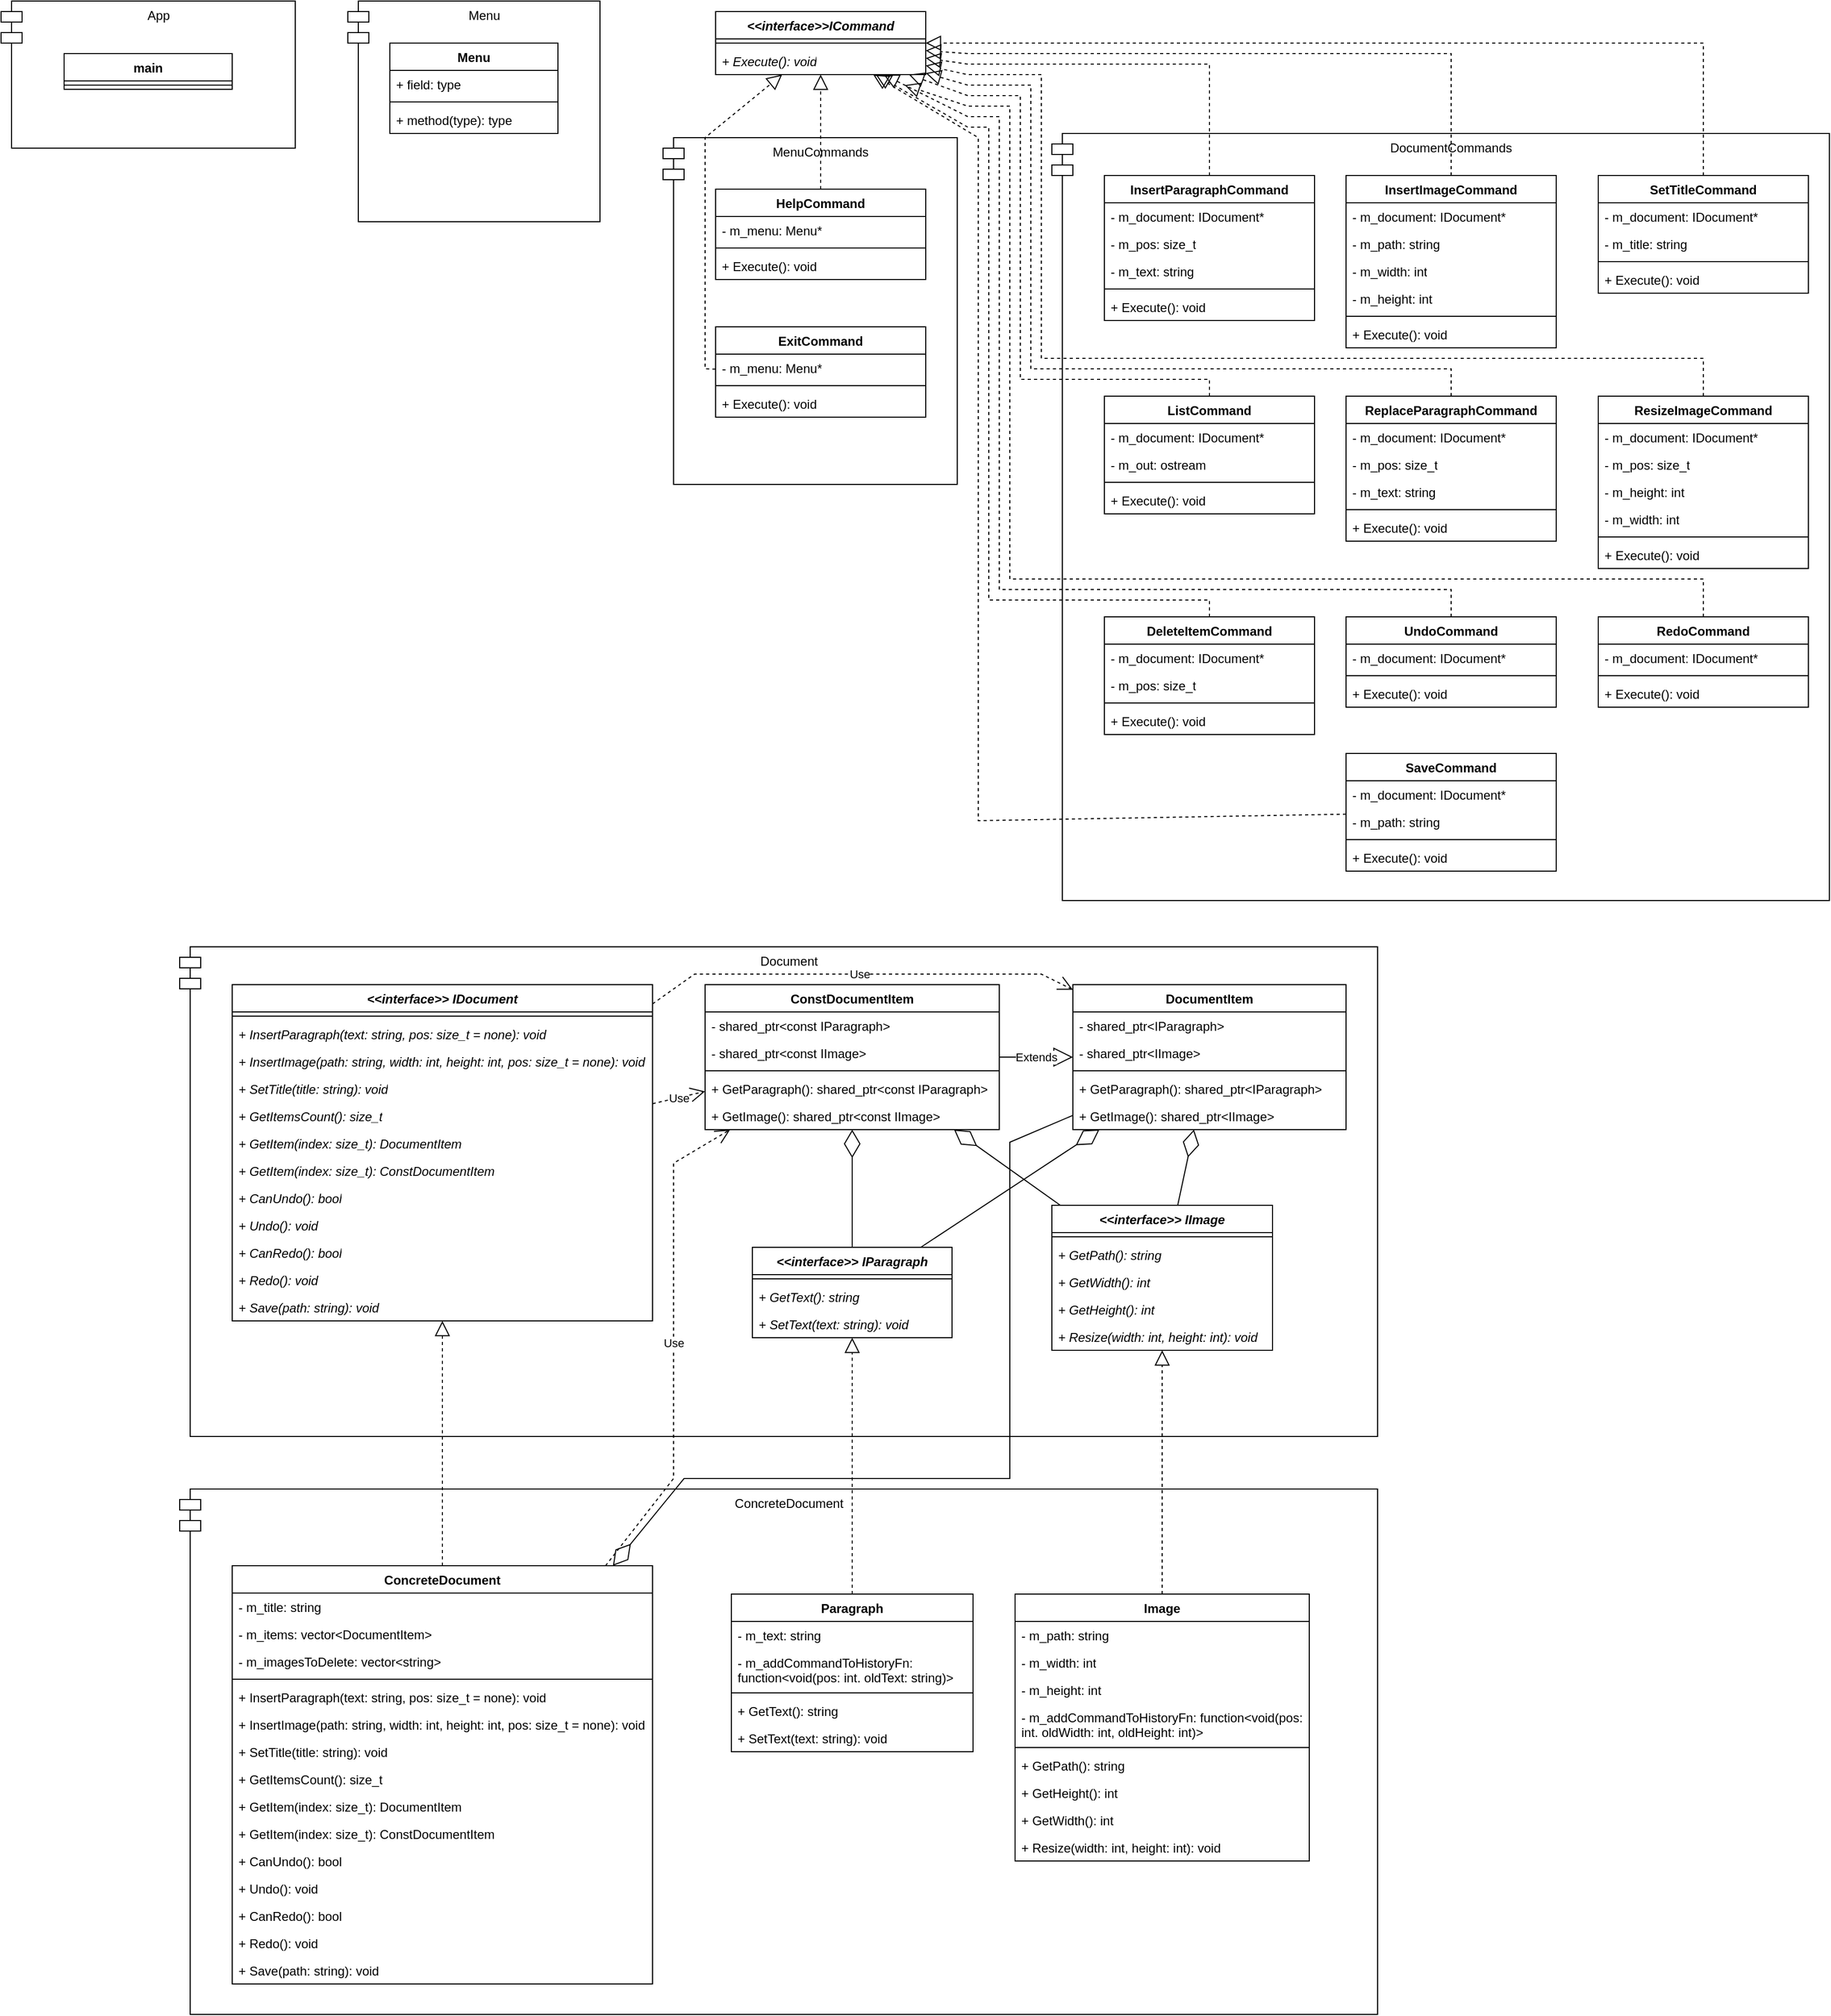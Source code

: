 <mxfile version="24.7.17">
  <diagram id="C5RBs43oDa-KdzZeNtuy" name="Page-1">
    <mxGraphModel dx="2018" dy="1078" grid="1" gridSize="10" guides="1" tooltips="1" connect="1" arrows="1" fold="1" page="1" pageScale="1" pageWidth="827" pageHeight="1169" math="0" shadow="0">
      <root>
        <mxCell id="WIyWlLk6GJQsqaUBKTNV-0" />
        <mxCell id="WIyWlLk6GJQsqaUBKTNV-1" parent="WIyWlLk6GJQsqaUBKTNV-0" />
        <mxCell id="l1cM1aej3VJfIB5fveCM-52" value="MenuCommands" style="shape=module;align=left;spacingLeft=20;align=center;verticalAlign=top;whiteSpace=wrap;html=1;" vertex="1" parent="WIyWlLk6GJQsqaUBKTNV-1">
          <mxGeometry x="670" y="150" width="280" height="330" as="geometry" />
        </mxCell>
        <mxCell id="tXO7d4i_3rFBIxNAxgOe-106" value="DocumentCommands" style="shape=module;align=left;spacingLeft=20;align=center;verticalAlign=top;whiteSpace=wrap;html=1;" parent="WIyWlLk6GJQsqaUBKTNV-1" vertex="1">
          <mxGeometry x="1040" y="146" width="740" height="730" as="geometry" />
        </mxCell>
        <mxCell id="tXO7d4i_3rFBIxNAxgOe-101" value="Menu" style="shape=module;align=left;spacingLeft=20;align=center;verticalAlign=top;whiteSpace=wrap;html=1;" parent="WIyWlLk6GJQsqaUBKTNV-1" vertex="1">
          <mxGeometry x="370" y="20" width="240" height="210" as="geometry" />
        </mxCell>
        <mxCell id="tXO7d4i_3rFBIxNAxgOe-55" value="ConcreteDocument" style="shape=module;align=left;spacingLeft=20;align=center;verticalAlign=top;whiteSpace=wrap;html=1;" parent="WIyWlLk6GJQsqaUBKTNV-1" vertex="1">
          <mxGeometry x="210" y="1436" width="1140" height="500" as="geometry" />
        </mxCell>
        <mxCell id="mTHOiytMiAY_9Srzv-4_-0" value="App" style="shape=module;align=left;spacingLeft=20;align=center;verticalAlign=top;whiteSpace=wrap;html=1;" parent="WIyWlLk6GJQsqaUBKTNV-1" vertex="1">
          <mxGeometry x="40" y="20" width="280" height="140" as="geometry" />
        </mxCell>
        <mxCell id="mTHOiytMiAY_9Srzv-4_-1" value="main" style="swimlane;fontStyle=1;align=center;verticalAlign=top;childLayout=stackLayout;horizontal=1;startSize=26;horizontalStack=0;resizeParent=1;resizeParentMax=0;resizeLast=0;collapsible=1;marginBottom=0;whiteSpace=wrap;html=1;" parent="WIyWlLk6GJQsqaUBKTNV-1" vertex="1">
          <mxGeometry x="100" y="70" width="160" height="34" as="geometry" />
        </mxCell>
        <mxCell id="mTHOiytMiAY_9Srzv-4_-3" value="" style="line;strokeWidth=1;fillColor=none;align=left;verticalAlign=middle;spacingTop=-1;spacingLeft=3;spacingRight=3;rotatable=0;labelPosition=right;points=[];portConstraint=eastwest;strokeColor=inherit;" parent="mTHOiytMiAY_9Srzv-4_-1" vertex="1">
          <mxGeometry y="26" width="160" height="8" as="geometry" />
        </mxCell>
        <mxCell id="tXO7d4i_3rFBIxNAxgOe-17" value="Document" style="shape=module;align=left;spacingLeft=20;align=center;verticalAlign=top;whiteSpace=wrap;html=1;" parent="WIyWlLk6GJQsqaUBKTNV-1" vertex="1">
          <mxGeometry x="210" y="920" width="1140" height="466" as="geometry" />
        </mxCell>
        <mxCell id="tXO7d4i_3rFBIxNAxgOe-0" value="&lt;i&gt;&amp;lt;&amp;lt;interface&amp;gt;&amp;gt; IDocument&lt;/i&gt;" style="swimlane;fontStyle=1;align=center;verticalAlign=top;childLayout=stackLayout;horizontal=1;startSize=26;horizontalStack=0;resizeParent=1;resizeParentMax=0;resizeLast=0;collapsible=1;marginBottom=0;whiteSpace=wrap;html=1;" parent="WIyWlLk6GJQsqaUBKTNV-1" vertex="1">
          <mxGeometry x="260" y="956" width="400" height="320" as="geometry" />
        </mxCell>
        <mxCell id="tXO7d4i_3rFBIxNAxgOe-2" value="" style="line;strokeWidth=1;fillColor=none;align=left;verticalAlign=middle;spacingTop=-1;spacingLeft=3;spacingRight=3;rotatable=0;labelPosition=right;points=[];portConstraint=eastwest;strokeColor=inherit;" parent="tXO7d4i_3rFBIxNAxgOe-0" vertex="1">
          <mxGeometry y="26" width="400" height="8" as="geometry" />
        </mxCell>
        <mxCell id="tXO7d4i_3rFBIxNAxgOe-3" value="&lt;i&gt;+ InsertParagraph(text: string, pos: size_t = none): void&lt;/i&gt;" style="text;strokeColor=none;fillColor=none;align=left;verticalAlign=top;spacingLeft=4;spacingRight=4;overflow=hidden;rotatable=0;points=[[0,0.5],[1,0.5]];portConstraint=eastwest;whiteSpace=wrap;html=1;" parent="tXO7d4i_3rFBIxNAxgOe-0" vertex="1">
          <mxGeometry y="34" width="400" height="26" as="geometry" />
        </mxCell>
        <mxCell id="tXO7d4i_3rFBIxNAxgOe-4" value="&lt;i&gt;+ InsertImage(path: string, width: int, height: int, pos: size_t = none): void&lt;/i&gt;" style="text;strokeColor=none;fillColor=none;align=left;verticalAlign=top;spacingLeft=4;spacingRight=4;overflow=hidden;rotatable=0;points=[[0,0.5],[1,0.5]];portConstraint=eastwest;whiteSpace=wrap;html=1;" parent="tXO7d4i_3rFBIxNAxgOe-0" vertex="1">
          <mxGeometry y="60" width="400" height="26" as="geometry" />
        </mxCell>
        <mxCell id="tXO7d4i_3rFBIxNAxgOe-13" value="&lt;i&gt;+ SetTitle(title: string): void&lt;/i&gt;" style="text;strokeColor=none;fillColor=none;align=left;verticalAlign=top;spacingLeft=4;spacingRight=4;overflow=hidden;rotatable=0;points=[[0,0.5],[1,0.5]];portConstraint=eastwest;whiteSpace=wrap;html=1;" parent="tXO7d4i_3rFBIxNAxgOe-0" vertex="1">
          <mxGeometry y="86" width="400" height="26" as="geometry" />
        </mxCell>
        <mxCell id="tXO7d4i_3rFBIxNAxgOe-5" value="&lt;i&gt;+ GetItemsCount(): size_t&lt;/i&gt;" style="text;strokeColor=none;fillColor=none;align=left;verticalAlign=top;spacingLeft=4;spacingRight=4;overflow=hidden;rotatable=0;points=[[0,0.5],[1,0.5]];portConstraint=eastwest;whiteSpace=wrap;html=1;" parent="tXO7d4i_3rFBIxNAxgOe-0" vertex="1">
          <mxGeometry y="112" width="400" height="26" as="geometry" />
        </mxCell>
        <mxCell id="tXO7d4i_3rFBIxNAxgOe-6" value="&lt;i&gt;+ GetItem(index: size_t): DocumentItem&lt;/i&gt;" style="text;strokeColor=none;fillColor=none;align=left;verticalAlign=top;spacingLeft=4;spacingRight=4;overflow=hidden;rotatable=0;points=[[0,0.5],[1,0.5]];portConstraint=eastwest;whiteSpace=wrap;html=1;" parent="tXO7d4i_3rFBIxNAxgOe-0" vertex="1">
          <mxGeometry y="138" width="400" height="26" as="geometry" />
        </mxCell>
        <mxCell id="tXO7d4i_3rFBIxNAxgOe-7" value="&lt;i&gt;+ GetItem(index: size_t): ConstDocumentItem&lt;/i&gt;" style="text;strokeColor=none;fillColor=none;align=left;verticalAlign=top;spacingLeft=4;spacingRight=4;overflow=hidden;rotatable=0;points=[[0,0.5],[1,0.5]];portConstraint=eastwest;whiteSpace=wrap;html=1;" parent="tXO7d4i_3rFBIxNAxgOe-0" vertex="1">
          <mxGeometry y="164" width="400" height="26" as="geometry" />
        </mxCell>
        <mxCell id="tXO7d4i_3rFBIxNAxgOe-10" value="&lt;i&gt;+ CanUndo(): bool&lt;/i&gt;" style="text;strokeColor=none;fillColor=none;align=left;verticalAlign=top;spacingLeft=4;spacingRight=4;overflow=hidden;rotatable=0;points=[[0,0.5],[1,0.5]];portConstraint=eastwest;whiteSpace=wrap;html=1;" parent="tXO7d4i_3rFBIxNAxgOe-0" vertex="1">
          <mxGeometry y="190" width="400" height="26" as="geometry" />
        </mxCell>
        <mxCell id="tXO7d4i_3rFBIxNAxgOe-8" value="&lt;i&gt;+ Undo(): void&lt;/i&gt;" style="text;strokeColor=none;fillColor=none;align=left;verticalAlign=top;spacingLeft=4;spacingRight=4;overflow=hidden;rotatable=0;points=[[0,0.5],[1,0.5]];portConstraint=eastwest;whiteSpace=wrap;html=1;" parent="tXO7d4i_3rFBIxNAxgOe-0" vertex="1">
          <mxGeometry y="216" width="400" height="26" as="geometry" />
        </mxCell>
        <mxCell id="tXO7d4i_3rFBIxNAxgOe-11" value="&lt;i&gt;+ CanRedo(): bool&lt;/i&gt;" style="text;strokeColor=none;fillColor=none;align=left;verticalAlign=top;spacingLeft=4;spacingRight=4;overflow=hidden;rotatable=0;points=[[0,0.5],[1,0.5]];portConstraint=eastwest;whiteSpace=wrap;html=1;" parent="tXO7d4i_3rFBIxNAxgOe-0" vertex="1">
          <mxGeometry y="242" width="400" height="26" as="geometry" />
        </mxCell>
        <mxCell id="tXO7d4i_3rFBIxNAxgOe-9" value="&lt;i&gt;+ Redo(): void&lt;/i&gt;" style="text;strokeColor=none;fillColor=none;align=left;verticalAlign=top;spacingLeft=4;spacingRight=4;overflow=hidden;rotatable=0;points=[[0,0.5],[1,0.5]];portConstraint=eastwest;whiteSpace=wrap;html=1;" parent="tXO7d4i_3rFBIxNAxgOe-0" vertex="1">
          <mxGeometry y="268" width="400" height="26" as="geometry" />
        </mxCell>
        <mxCell id="tXO7d4i_3rFBIxNAxgOe-12" value="&lt;i&gt;+ Save(path: string): void&lt;/i&gt;" style="text;strokeColor=none;fillColor=none;align=left;verticalAlign=top;spacingLeft=4;spacingRight=4;overflow=hidden;rotatable=0;points=[[0,0.5],[1,0.5]];portConstraint=eastwest;whiteSpace=wrap;html=1;" parent="tXO7d4i_3rFBIxNAxgOe-0" vertex="1">
          <mxGeometry y="294" width="400" height="26" as="geometry" />
        </mxCell>
        <mxCell id="tXO7d4i_3rFBIxNAxgOe-20" value="DocumentItem" style="swimlane;fontStyle=1;align=center;verticalAlign=top;childLayout=stackLayout;horizontal=1;startSize=26;horizontalStack=0;resizeParent=1;resizeParentMax=0;resizeLast=0;collapsible=1;marginBottom=0;whiteSpace=wrap;html=1;" parent="WIyWlLk6GJQsqaUBKTNV-1" vertex="1">
          <mxGeometry x="1060" y="956" width="260" height="138" as="geometry" />
        </mxCell>
        <mxCell id="tXO7d4i_3rFBIxNAxgOe-21" value="- shared_ptr&amp;lt;IParagraph&amp;gt;" style="text;strokeColor=none;fillColor=none;align=left;verticalAlign=top;spacingLeft=4;spacingRight=4;overflow=hidden;rotatable=0;points=[[0,0.5],[1,0.5]];portConstraint=eastwest;whiteSpace=wrap;html=1;" parent="tXO7d4i_3rFBIxNAxgOe-20" vertex="1">
          <mxGeometry y="26" width="260" height="26" as="geometry" />
        </mxCell>
        <mxCell id="tXO7d4i_3rFBIxNAxgOe-32" value="- shared_ptr&amp;lt;IImage&amp;gt;" style="text;strokeColor=none;fillColor=none;align=left;verticalAlign=top;spacingLeft=4;spacingRight=4;overflow=hidden;rotatable=0;points=[[0,0.5],[1,0.5]];portConstraint=eastwest;whiteSpace=wrap;html=1;" parent="tXO7d4i_3rFBIxNAxgOe-20" vertex="1">
          <mxGeometry y="52" width="260" height="26" as="geometry" />
        </mxCell>
        <mxCell id="tXO7d4i_3rFBIxNAxgOe-22" value="" style="line;strokeWidth=1;fillColor=none;align=left;verticalAlign=middle;spacingTop=-1;spacingLeft=3;spacingRight=3;rotatable=0;labelPosition=right;points=[];portConstraint=eastwest;strokeColor=inherit;" parent="tXO7d4i_3rFBIxNAxgOe-20" vertex="1">
          <mxGeometry y="78" width="260" height="8" as="geometry" />
        </mxCell>
        <mxCell id="tXO7d4i_3rFBIxNAxgOe-23" value="+ GetParagraph(): shared_ptr&amp;lt;IParagraph&amp;gt;" style="text;strokeColor=none;fillColor=none;align=left;verticalAlign=top;spacingLeft=4;spacingRight=4;overflow=hidden;rotatable=0;points=[[0,0.5],[1,0.5]];portConstraint=eastwest;whiteSpace=wrap;html=1;" parent="tXO7d4i_3rFBIxNAxgOe-20" vertex="1">
          <mxGeometry y="86" width="260" height="26" as="geometry" />
        </mxCell>
        <mxCell id="tXO7d4i_3rFBIxNAxgOe-40" value="+ GetImage(): shared_ptr&amp;lt;IImage&amp;gt;" style="text;strokeColor=none;fillColor=none;align=left;verticalAlign=top;spacingLeft=4;spacingRight=4;overflow=hidden;rotatable=0;points=[[0,0.5],[1,0.5]];portConstraint=eastwest;whiteSpace=wrap;html=1;" parent="tXO7d4i_3rFBIxNAxgOe-20" vertex="1">
          <mxGeometry y="112" width="260" height="26" as="geometry" />
        </mxCell>
        <mxCell id="tXO7d4i_3rFBIxNAxgOe-24" value="&lt;i&gt;&amp;lt;&amp;lt;interface&amp;gt;&amp;gt; IParagraph&lt;/i&gt;" style="swimlane;fontStyle=1;align=center;verticalAlign=top;childLayout=stackLayout;horizontal=1;startSize=26;horizontalStack=0;resizeParent=1;resizeParentMax=0;resizeLast=0;collapsible=1;marginBottom=0;whiteSpace=wrap;html=1;" parent="WIyWlLk6GJQsqaUBKTNV-1" vertex="1">
          <mxGeometry x="755" y="1206" width="190" height="86" as="geometry" />
        </mxCell>
        <mxCell id="tXO7d4i_3rFBIxNAxgOe-26" value="" style="line;strokeWidth=1;fillColor=none;align=left;verticalAlign=middle;spacingTop=-1;spacingLeft=3;spacingRight=3;rotatable=0;labelPosition=right;points=[];portConstraint=eastwest;strokeColor=inherit;" parent="tXO7d4i_3rFBIxNAxgOe-24" vertex="1">
          <mxGeometry y="26" width="190" height="8" as="geometry" />
        </mxCell>
        <mxCell id="tXO7d4i_3rFBIxNAxgOe-33" value="&lt;i&gt;+ GetText(): string&lt;/i&gt;" style="text;strokeColor=none;fillColor=none;align=left;verticalAlign=top;spacingLeft=4;spacingRight=4;overflow=hidden;rotatable=0;points=[[0,0.5],[1,0.5]];portConstraint=eastwest;whiteSpace=wrap;html=1;" parent="tXO7d4i_3rFBIxNAxgOe-24" vertex="1">
          <mxGeometry y="34" width="190" height="26" as="geometry" />
        </mxCell>
        <mxCell id="tXO7d4i_3rFBIxNAxgOe-34" value="&lt;i&gt;+ SetText(text: string): void&lt;/i&gt;" style="text;strokeColor=none;fillColor=none;align=left;verticalAlign=top;spacingLeft=4;spacingRight=4;overflow=hidden;rotatable=0;points=[[0,0.5],[1,0.5]];portConstraint=eastwest;whiteSpace=wrap;html=1;" parent="tXO7d4i_3rFBIxNAxgOe-24" vertex="1">
          <mxGeometry y="60" width="190" height="26" as="geometry" />
        </mxCell>
        <mxCell id="tXO7d4i_3rFBIxNAxgOe-28" value="&lt;i&gt;&amp;lt;&amp;lt;interface&amp;gt;&amp;gt; IImage&lt;/i&gt;" style="swimlane;fontStyle=1;align=center;verticalAlign=top;childLayout=stackLayout;horizontal=1;startSize=26;horizontalStack=0;resizeParent=1;resizeParentMax=0;resizeLast=0;collapsible=1;marginBottom=0;whiteSpace=wrap;html=1;" parent="WIyWlLk6GJQsqaUBKTNV-1" vertex="1">
          <mxGeometry x="1040" y="1166" width="210" height="138" as="geometry" />
        </mxCell>
        <mxCell id="tXO7d4i_3rFBIxNAxgOe-30" value="" style="line;strokeWidth=1;fillColor=none;align=left;verticalAlign=middle;spacingTop=-1;spacingLeft=3;spacingRight=3;rotatable=0;labelPosition=right;points=[];portConstraint=eastwest;strokeColor=inherit;" parent="tXO7d4i_3rFBIxNAxgOe-28" vertex="1">
          <mxGeometry y="26" width="210" height="8" as="geometry" />
        </mxCell>
        <mxCell id="tXO7d4i_3rFBIxNAxgOe-35" value="&lt;i&gt;+ GetPath(): string&lt;/i&gt;" style="text;strokeColor=none;fillColor=none;align=left;verticalAlign=top;spacingLeft=4;spacingRight=4;overflow=hidden;rotatable=0;points=[[0,0.5],[1,0.5]];portConstraint=eastwest;whiteSpace=wrap;html=1;" parent="tXO7d4i_3rFBIxNAxgOe-28" vertex="1">
          <mxGeometry y="34" width="210" height="26" as="geometry" />
        </mxCell>
        <mxCell id="tXO7d4i_3rFBIxNAxgOe-36" value="&lt;i&gt;+ GetWidth(): int&lt;/i&gt;" style="text;strokeColor=none;fillColor=none;align=left;verticalAlign=top;spacingLeft=4;spacingRight=4;overflow=hidden;rotatable=0;points=[[0,0.5],[1,0.5]];portConstraint=eastwest;whiteSpace=wrap;html=1;" parent="tXO7d4i_3rFBIxNAxgOe-28" vertex="1">
          <mxGeometry y="60" width="210" height="26" as="geometry" />
        </mxCell>
        <mxCell id="tXO7d4i_3rFBIxNAxgOe-38" value="&lt;i&gt;+ GetHeight(): int&lt;/i&gt;" style="text;strokeColor=none;fillColor=none;align=left;verticalAlign=top;spacingLeft=4;spacingRight=4;overflow=hidden;rotatable=0;points=[[0,0.5],[1,0.5]];portConstraint=eastwest;whiteSpace=wrap;html=1;" parent="tXO7d4i_3rFBIxNAxgOe-28" vertex="1">
          <mxGeometry y="86" width="210" height="26" as="geometry" />
        </mxCell>
        <mxCell id="tXO7d4i_3rFBIxNAxgOe-39" value="&lt;i&gt;+ Resize(width: int, height: int): void&lt;/i&gt;" style="text;strokeColor=none;fillColor=none;align=left;verticalAlign=top;spacingLeft=4;spacingRight=4;overflow=hidden;rotatable=0;points=[[0,0.5],[1,0.5]];portConstraint=eastwest;whiteSpace=wrap;html=1;" parent="tXO7d4i_3rFBIxNAxgOe-28" vertex="1">
          <mxGeometry y="112" width="210" height="26" as="geometry" />
        </mxCell>
        <mxCell id="tXO7d4i_3rFBIxNAxgOe-41" value="ConstDocumentItem" style="swimlane;fontStyle=1;align=center;verticalAlign=top;childLayout=stackLayout;horizontal=1;startSize=26;horizontalStack=0;resizeParent=1;resizeParentMax=0;resizeLast=0;collapsible=1;marginBottom=0;whiteSpace=wrap;html=1;" parent="WIyWlLk6GJQsqaUBKTNV-1" vertex="1">
          <mxGeometry x="710" y="956" width="280" height="138" as="geometry" />
        </mxCell>
        <mxCell id="tXO7d4i_3rFBIxNAxgOe-42" value="- shared_ptr&amp;lt;const IParagraph&amp;gt;" style="text;strokeColor=none;fillColor=none;align=left;verticalAlign=top;spacingLeft=4;spacingRight=4;overflow=hidden;rotatable=0;points=[[0,0.5],[1,0.5]];portConstraint=eastwest;whiteSpace=wrap;html=1;" parent="tXO7d4i_3rFBIxNAxgOe-41" vertex="1">
          <mxGeometry y="26" width="280" height="26" as="geometry" />
        </mxCell>
        <mxCell id="tXO7d4i_3rFBIxNAxgOe-43" value="- shared_ptr&amp;lt;const IImage&amp;gt;" style="text;strokeColor=none;fillColor=none;align=left;verticalAlign=top;spacingLeft=4;spacingRight=4;overflow=hidden;rotatable=0;points=[[0,0.5],[1,0.5]];portConstraint=eastwest;whiteSpace=wrap;html=1;" parent="tXO7d4i_3rFBIxNAxgOe-41" vertex="1">
          <mxGeometry y="52" width="280" height="26" as="geometry" />
        </mxCell>
        <mxCell id="tXO7d4i_3rFBIxNAxgOe-44" value="" style="line;strokeWidth=1;fillColor=none;align=left;verticalAlign=middle;spacingTop=-1;spacingLeft=3;spacingRight=3;rotatable=0;labelPosition=right;points=[];portConstraint=eastwest;strokeColor=inherit;" parent="tXO7d4i_3rFBIxNAxgOe-41" vertex="1">
          <mxGeometry y="78" width="280" height="8" as="geometry" />
        </mxCell>
        <mxCell id="tXO7d4i_3rFBIxNAxgOe-45" value="+ GetParagraph(): shared_ptr&amp;lt;const IParagraph&amp;gt;" style="text;strokeColor=none;fillColor=none;align=left;verticalAlign=top;spacingLeft=4;spacingRight=4;overflow=hidden;rotatable=0;points=[[0,0.5],[1,0.5]];portConstraint=eastwest;whiteSpace=wrap;html=1;" parent="tXO7d4i_3rFBIxNAxgOe-41" vertex="1">
          <mxGeometry y="86" width="280" height="26" as="geometry" />
        </mxCell>
        <mxCell id="tXO7d4i_3rFBIxNAxgOe-46" value="+ GetImage(): shared_ptr&amp;lt;const IImage&amp;gt;" style="text;strokeColor=none;fillColor=none;align=left;verticalAlign=top;spacingLeft=4;spacingRight=4;overflow=hidden;rotatable=0;points=[[0,0.5],[1,0.5]];portConstraint=eastwest;whiteSpace=wrap;html=1;" parent="tXO7d4i_3rFBIxNAxgOe-41" vertex="1">
          <mxGeometry y="112" width="280" height="26" as="geometry" />
        </mxCell>
        <mxCell id="tXO7d4i_3rFBIxNAxgOe-47" value="Extends" style="endArrow=block;endSize=16;endFill=0;html=1;rounded=0;" parent="WIyWlLk6GJQsqaUBKTNV-1" source="tXO7d4i_3rFBIxNAxgOe-41" target="tXO7d4i_3rFBIxNAxgOe-20" edge="1">
          <mxGeometry width="160" relative="1" as="geometry">
            <mxPoint x="950" y="1106" as="sourcePoint" />
            <mxPoint x="1110" y="1106" as="targetPoint" />
          </mxGeometry>
        </mxCell>
        <mxCell id="tXO7d4i_3rFBIxNAxgOe-48" value="Use" style="endArrow=open;endSize=12;dashed=1;html=1;rounded=0;" parent="WIyWlLk6GJQsqaUBKTNV-1" source="tXO7d4i_3rFBIxNAxgOe-0" target="tXO7d4i_3rFBIxNAxgOe-41" edge="1">
          <mxGeometry width="160" relative="1" as="geometry">
            <mxPoint x="870" y="1176" as="sourcePoint" />
            <mxPoint x="1030" y="1176" as="targetPoint" />
          </mxGeometry>
        </mxCell>
        <mxCell id="tXO7d4i_3rFBIxNAxgOe-49" value="Use" style="endArrow=open;endSize=12;dashed=1;html=1;rounded=0;" parent="WIyWlLk6GJQsqaUBKTNV-1" source="tXO7d4i_3rFBIxNAxgOe-0" target="tXO7d4i_3rFBIxNAxgOe-20" edge="1">
          <mxGeometry width="160" relative="1" as="geometry">
            <mxPoint x="670" y="1078" as="sourcePoint" />
            <mxPoint x="720" y="1066" as="targetPoint" />
            <Array as="points">
              <mxPoint x="700" y="946" />
              <mxPoint x="1030" y="946" />
            </Array>
          </mxGeometry>
        </mxCell>
        <mxCell id="tXO7d4i_3rFBIxNAxgOe-51" value="" style="endArrow=diamondThin;endFill=0;endSize=24;html=1;rounded=0;" parent="WIyWlLk6GJQsqaUBKTNV-1" source="tXO7d4i_3rFBIxNAxgOe-24" target="tXO7d4i_3rFBIxNAxgOe-41" edge="1">
          <mxGeometry width="160" relative="1" as="geometry">
            <mxPoint x="870" y="1156" as="sourcePoint" />
            <mxPoint x="1030" y="1156" as="targetPoint" />
          </mxGeometry>
        </mxCell>
        <mxCell id="tXO7d4i_3rFBIxNAxgOe-52" value="" style="endArrow=diamondThin;endFill=0;endSize=24;html=1;rounded=0;" parent="WIyWlLk6GJQsqaUBKTNV-1" source="tXO7d4i_3rFBIxNAxgOe-28" target="tXO7d4i_3rFBIxNAxgOe-41" edge="1">
          <mxGeometry width="160" relative="1" as="geometry">
            <mxPoint x="838" y="1216" as="sourcePoint" />
            <mxPoint x="845" y="1104" as="targetPoint" />
          </mxGeometry>
        </mxCell>
        <mxCell id="tXO7d4i_3rFBIxNAxgOe-53" value="" style="endArrow=diamondThin;endFill=0;endSize=24;html=1;rounded=0;" parent="WIyWlLk6GJQsqaUBKTNV-1" source="tXO7d4i_3rFBIxNAxgOe-24" target="tXO7d4i_3rFBIxNAxgOe-20" edge="1">
          <mxGeometry width="160" relative="1" as="geometry">
            <mxPoint x="1055" y="1176" as="sourcePoint" />
            <mxPoint x="950" y="1104" as="targetPoint" />
          </mxGeometry>
        </mxCell>
        <mxCell id="tXO7d4i_3rFBIxNAxgOe-54" value="" style="endArrow=diamondThin;endFill=0;endSize=24;html=1;rounded=0;" parent="WIyWlLk6GJQsqaUBKTNV-1" source="tXO7d4i_3rFBIxNAxgOe-28" target="tXO7d4i_3rFBIxNAxgOe-20" edge="1">
          <mxGeometry width="160" relative="1" as="geometry">
            <mxPoint x="905" y="1216" as="sourcePoint" />
            <mxPoint x="1088" y="1104" as="targetPoint" />
          </mxGeometry>
        </mxCell>
        <mxCell id="tXO7d4i_3rFBIxNAxgOe-56" value="ConcreteDocument" style="swimlane;fontStyle=1;align=center;verticalAlign=top;childLayout=stackLayout;horizontal=1;startSize=26;horizontalStack=0;resizeParent=1;resizeParentMax=0;resizeLast=0;collapsible=1;marginBottom=0;whiteSpace=wrap;html=1;" parent="WIyWlLk6GJQsqaUBKTNV-1" vertex="1">
          <mxGeometry x="260" y="1509" width="400" height="398" as="geometry" />
        </mxCell>
        <mxCell id="tXO7d4i_3rFBIxNAxgOe-89" value="- m_title: string" style="text;strokeColor=none;fillColor=none;align=left;verticalAlign=top;spacingLeft=4;spacingRight=4;overflow=hidden;rotatable=0;points=[[0,0.5],[1,0.5]];portConstraint=eastwest;whiteSpace=wrap;html=1;" parent="tXO7d4i_3rFBIxNAxgOe-56" vertex="1">
          <mxGeometry y="26" width="400" height="26" as="geometry" />
        </mxCell>
        <mxCell id="tXO7d4i_3rFBIxNAxgOe-92" value="- m_items: vector&amp;lt;DocumentItem&amp;gt;" style="text;strokeColor=none;fillColor=none;align=left;verticalAlign=top;spacingLeft=4;spacingRight=4;overflow=hidden;rotatable=0;points=[[0,0.5],[1,0.5]];portConstraint=eastwest;whiteSpace=wrap;html=1;" parent="tXO7d4i_3rFBIxNAxgOe-56" vertex="1">
          <mxGeometry y="52" width="400" height="26" as="geometry" />
        </mxCell>
        <mxCell id="tXO7d4i_3rFBIxNAxgOe-95" value="- m_imagesToDelete: vector&amp;lt;string&amp;gt;" style="text;strokeColor=none;fillColor=none;align=left;verticalAlign=top;spacingLeft=4;spacingRight=4;overflow=hidden;rotatable=0;points=[[0,0.5],[1,0.5]];portConstraint=eastwest;whiteSpace=wrap;html=1;" parent="tXO7d4i_3rFBIxNAxgOe-56" vertex="1">
          <mxGeometry y="78" width="400" height="26" as="geometry" />
        </mxCell>
        <mxCell id="tXO7d4i_3rFBIxNAxgOe-57" value="" style="line;strokeWidth=1;fillColor=none;align=left;verticalAlign=middle;spacingTop=-1;spacingLeft=3;spacingRight=3;rotatable=0;labelPosition=right;points=[];portConstraint=eastwest;strokeColor=inherit;" parent="tXO7d4i_3rFBIxNAxgOe-56" vertex="1">
          <mxGeometry y="104" width="400" height="8" as="geometry" />
        </mxCell>
        <mxCell id="tXO7d4i_3rFBIxNAxgOe-58" value="+ InsertParagraph(text: string, pos: size_t = none): void" style="text;strokeColor=none;fillColor=none;align=left;verticalAlign=top;spacingLeft=4;spacingRight=4;overflow=hidden;rotatable=0;points=[[0,0.5],[1,0.5]];portConstraint=eastwest;whiteSpace=wrap;html=1;" parent="tXO7d4i_3rFBIxNAxgOe-56" vertex="1">
          <mxGeometry y="112" width="400" height="26" as="geometry" />
        </mxCell>
        <mxCell id="tXO7d4i_3rFBIxNAxgOe-59" value="+ InsertImage(path: string, width: int, height: int, pos: size_t = none): void" style="text;strokeColor=none;fillColor=none;align=left;verticalAlign=top;spacingLeft=4;spacingRight=4;overflow=hidden;rotatable=0;points=[[0,0.5],[1,0.5]];portConstraint=eastwest;whiteSpace=wrap;html=1;" parent="tXO7d4i_3rFBIxNAxgOe-56" vertex="1">
          <mxGeometry y="138" width="400" height="26" as="geometry" />
        </mxCell>
        <mxCell id="tXO7d4i_3rFBIxNAxgOe-60" value="+ SetTitle(title: string): void" style="text;strokeColor=none;fillColor=none;align=left;verticalAlign=top;spacingLeft=4;spacingRight=4;overflow=hidden;rotatable=0;points=[[0,0.5],[1,0.5]];portConstraint=eastwest;whiteSpace=wrap;html=1;" parent="tXO7d4i_3rFBIxNAxgOe-56" vertex="1">
          <mxGeometry y="164" width="400" height="26" as="geometry" />
        </mxCell>
        <mxCell id="tXO7d4i_3rFBIxNAxgOe-61" value="+ GetItemsCount(): size_t" style="text;strokeColor=none;fillColor=none;align=left;verticalAlign=top;spacingLeft=4;spacingRight=4;overflow=hidden;rotatable=0;points=[[0,0.5],[1,0.5]];portConstraint=eastwest;whiteSpace=wrap;html=1;" parent="tXO7d4i_3rFBIxNAxgOe-56" vertex="1">
          <mxGeometry y="190" width="400" height="26" as="geometry" />
        </mxCell>
        <mxCell id="tXO7d4i_3rFBIxNAxgOe-62" value="+ GetItem(index: size_t): DocumentItem" style="text;strokeColor=none;fillColor=none;align=left;verticalAlign=top;spacingLeft=4;spacingRight=4;overflow=hidden;rotatable=0;points=[[0,0.5],[1,0.5]];portConstraint=eastwest;whiteSpace=wrap;html=1;" parent="tXO7d4i_3rFBIxNAxgOe-56" vertex="1">
          <mxGeometry y="216" width="400" height="26" as="geometry" />
        </mxCell>
        <mxCell id="tXO7d4i_3rFBIxNAxgOe-63" value="+ GetItem(index: size_t): ConstDocumentItem" style="text;strokeColor=none;fillColor=none;align=left;verticalAlign=top;spacingLeft=4;spacingRight=4;overflow=hidden;rotatable=0;points=[[0,0.5],[1,0.5]];portConstraint=eastwest;whiteSpace=wrap;html=1;" parent="tXO7d4i_3rFBIxNAxgOe-56" vertex="1">
          <mxGeometry y="242" width="400" height="26" as="geometry" />
        </mxCell>
        <mxCell id="tXO7d4i_3rFBIxNAxgOe-64" value="+ CanUndo(): bool" style="text;strokeColor=none;fillColor=none;align=left;verticalAlign=top;spacingLeft=4;spacingRight=4;overflow=hidden;rotatable=0;points=[[0,0.5],[1,0.5]];portConstraint=eastwest;whiteSpace=wrap;html=1;" parent="tXO7d4i_3rFBIxNAxgOe-56" vertex="1">
          <mxGeometry y="268" width="400" height="26" as="geometry" />
        </mxCell>
        <mxCell id="tXO7d4i_3rFBIxNAxgOe-65" value="+ Undo(): void" style="text;strokeColor=none;fillColor=none;align=left;verticalAlign=top;spacingLeft=4;spacingRight=4;overflow=hidden;rotatable=0;points=[[0,0.5],[1,0.5]];portConstraint=eastwest;whiteSpace=wrap;html=1;" parent="tXO7d4i_3rFBIxNAxgOe-56" vertex="1">
          <mxGeometry y="294" width="400" height="26" as="geometry" />
        </mxCell>
        <mxCell id="tXO7d4i_3rFBIxNAxgOe-66" value="+ CanRedo(): bool" style="text;strokeColor=none;fillColor=none;align=left;verticalAlign=top;spacingLeft=4;spacingRight=4;overflow=hidden;rotatable=0;points=[[0,0.5],[1,0.5]];portConstraint=eastwest;whiteSpace=wrap;html=1;" parent="tXO7d4i_3rFBIxNAxgOe-56" vertex="1">
          <mxGeometry y="320" width="400" height="26" as="geometry" />
        </mxCell>
        <mxCell id="tXO7d4i_3rFBIxNAxgOe-67" value="+ Redo(): void" style="text;strokeColor=none;fillColor=none;align=left;verticalAlign=top;spacingLeft=4;spacingRight=4;overflow=hidden;rotatable=0;points=[[0,0.5],[1,0.5]];portConstraint=eastwest;whiteSpace=wrap;html=1;" parent="tXO7d4i_3rFBIxNAxgOe-56" vertex="1">
          <mxGeometry y="346" width="400" height="26" as="geometry" />
        </mxCell>
        <mxCell id="tXO7d4i_3rFBIxNAxgOe-68" value="+ Save(path: string): void" style="text;strokeColor=none;fillColor=none;align=left;verticalAlign=top;spacingLeft=4;spacingRight=4;overflow=hidden;rotatable=0;points=[[0,0.5],[1,0.5]];portConstraint=eastwest;whiteSpace=wrap;html=1;" parent="tXO7d4i_3rFBIxNAxgOe-56" vertex="1">
          <mxGeometry y="372" width="400" height="26" as="geometry" />
        </mxCell>
        <mxCell id="tXO7d4i_3rFBIxNAxgOe-69" value="Use" style="endArrow=open;endSize=12;dashed=1;html=1;rounded=0;" parent="WIyWlLk6GJQsqaUBKTNV-1" source="tXO7d4i_3rFBIxNAxgOe-56" target="tXO7d4i_3rFBIxNAxgOe-41" edge="1">
          <mxGeometry width="160" relative="1" as="geometry">
            <mxPoint x="600" y="1306" as="sourcePoint" />
            <mxPoint x="760" y="1306" as="targetPoint" />
            <Array as="points">
              <mxPoint x="680" y="1426" />
              <mxPoint x="680" y="1126" />
            </Array>
          </mxGeometry>
        </mxCell>
        <mxCell id="tXO7d4i_3rFBIxNAxgOe-72" value="Paragraph" style="swimlane;fontStyle=1;align=center;verticalAlign=top;childLayout=stackLayout;horizontal=1;startSize=26;horizontalStack=0;resizeParent=1;resizeParentMax=0;resizeLast=0;collapsible=1;marginBottom=0;whiteSpace=wrap;html=1;" parent="WIyWlLk6GJQsqaUBKTNV-1" vertex="1">
          <mxGeometry x="735" y="1536" width="230" height="150" as="geometry" />
        </mxCell>
        <mxCell id="tXO7d4i_3rFBIxNAxgOe-73" value="- m_text: string" style="text;strokeColor=none;fillColor=none;align=left;verticalAlign=top;spacingLeft=4;spacingRight=4;overflow=hidden;rotatable=0;points=[[0,0.5],[1,0.5]];portConstraint=eastwest;whiteSpace=wrap;html=1;" parent="tXO7d4i_3rFBIxNAxgOe-72" vertex="1">
          <mxGeometry y="26" width="230" height="26" as="geometry" />
        </mxCell>
        <mxCell id="tXO7d4i_3rFBIxNAxgOe-90" value="- m_addCommandToHistoryFn: function&amp;lt;void(pos: int. oldText: string)&amp;gt;" style="text;strokeColor=none;fillColor=none;align=left;verticalAlign=top;spacingLeft=4;spacingRight=4;overflow=hidden;rotatable=0;points=[[0,0.5],[1,0.5]];portConstraint=eastwest;whiteSpace=wrap;html=1;" parent="tXO7d4i_3rFBIxNAxgOe-72" vertex="1">
          <mxGeometry y="52" width="230" height="38" as="geometry" />
        </mxCell>
        <mxCell id="tXO7d4i_3rFBIxNAxgOe-74" value="" style="line;strokeWidth=1;fillColor=none;align=left;verticalAlign=middle;spacingTop=-1;spacingLeft=3;spacingRight=3;rotatable=0;labelPosition=right;points=[];portConstraint=eastwest;strokeColor=inherit;" parent="tXO7d4i_3rFBIxNAxgOe-72" vertex="1">
          <mxGeometry y="90" width="230" height="8" as="geometry" />
        </mxCell>
        <mxCell id="tXO7d4i_3rFBIxNAxgOe-75" value="+ GetText(): string" style="text;strokeColor=none;fillColor=none;align=left;verticalAlign=top;spacingLeft=4;spacingRight=4;overflow=hidden;rotatable=0;points=[[0,0.5],[1,0.5]];portConstraint=eastwest;whiteSpace=wrap;html=1;" parent="tXO7d4i_3rFBIxNAxgOe-72" vertex="1">
          <mxGeometry y="98" width="230" height="26" as="geometry" />
        </mxCell>
        <mxCell id="tXO7d4i_3rFBIxNAxgOe-82" value="+ SetText(text: string): void" style="text;strokeColor=none;fillColor=none;align=left;verticalAlign=top;spacingLeft=4;spacingRight=4;overflow=hidden;rotatable=0;points=[[0,0.5],[1,0.5]];portConstraint=eastwest;whiteSpace=wrap;html=1;" parent="tXO7d4i_3rFBIxNAxgOe-72" vertex="1">
          <mxGeometry y="124" width="230" height="26" as="geometry" />
        </mxCell>
        <mxCell id="tXO7d4i_3rFBIxNAxgOe-77" value="Image" style="swimlane;fontStyle=1;align=center;verticalAlign=top;childLayout=stackLayout;horizontal=1;startSize=26;horizontalStack=0;resizeParent=1;resizeParentMax=0;resizeLast=0;collapsible=1;marginBottom=0;whiteSpace=wrap;html=1;" parent="WIyWlLk6GJQsqaUBKTNV-1" vertex="1">
          <mxGeometry x="1005" y="1536" width="280" height="254" as="geometry" />
        </mxCell>
        <mxCell id="tXO7d4i_3rFBIxNAxgOe-78" value="- m_path: string" style="text;strokeColor=none;fillColor=none;align=left;verticalAlign=top;spacingLeft=4;spacingRight=4;overflow=hidden;rotatable=0;points=[[0,0.5],[1,0.5]];portConstraint=eastwest;whiteSpace=wrap;html=1;" parent="tXO7d4i_3rFBIxNAxgOe-77" vertex="1">
          <mxGeometry y="26" width="280" height="26" as="geometry" />
        </mxCell>
        <mxCell id="tXO7d4i_3rFBIxNAxgOe-83" value="- m_width: int" style="text;strokeColor=none;fillColor=none;align=left;verticalAlign=top;spacingLeft=4;spacingRight=4;overflow=hidden;rotatable=0;points=[[0,0.5],[1,0.5]];portConstraint=eastwest;whiteSpace=wrap;html=1;" parent="tXO7d4i_3rFBIxNAxgOe-77" vertex="1">
          <mxGeometry y="52" width="280" height="26" as="geometry" />
        </mxCell>
        <mxCell id="tXO7d4i_3rFBIxNAxgOe-84" value="- m_height: int" style="text;strokeColor=none;fillColor=none;align=left;verticalAlign=top;spacingLeft=4;spacingRight=4;overflow=hidden;rotatable=0;points=[[0,0.5],[1,0.5]];portConstraint=eastwest;whiteSpace=wrap;html=1;" parent="tXO7d4i_3rFBIxNAxgOe-77" vertex="1">
          <mxGeometry y="78" width="280" height="26" as="geometry" />
        </mxCell>
        <mxCell id="tXO7d4i_3rFBIxNAxgOe-91" value="- m_addCommandToHistoryFn: function&amp;lt;void(pos: int. oldWidth: int, oldHeight: int)&amp;gt;" style="text;strokeColor=none;fillColor=none;align=left;verticalAlign=top;spacingLeft=4;spacingRight=4;overflow=hidden;rotatable=0;points=[[0,0.5],[1,0.5]];portConstraint=eastwest;whiteSpace=wrap;html=1;" parent="tXO7d4i_3rFBIxNAxgOe-77" vertex="1">
          <mxGeometry y="104" width="280" height="38" as="geometry" />
        </mxCell>
        <mxCell id="tXO7d4i_3rFBIxNAxgOe-79" value="" style="line;strokeWidth=1;fillColor=none;align=left;verticalAlign=middle;spacingTop=-1;spacingLeft=3;spacingRight=3;rotatable=0;labelPosition=right;points=[];portConstraint=eastwest;strokeColor=inherit;" parent="tXO7d4i_3rFBIxNAxgOe-77" vertex="1">
          <mxGeometry y="142" width="280" height="8" as="geometry" />
        </mxCell>
        <mxCell id="tXO7d4i_3rFBIxNAxgOe-85" value="+ GetPath(): string" style="text;strokeColor=none;fillColor=none;align=left;verticalAlign=top;spacingLeft=4;spacingRight=4;overflow=hidden;rotatable=0;points=[[0,0.5],[1,0.5]];portConstraint=eastwest;whiteSpace=wrap;html=1;" parent="tXO7d4i_3rFBIxNAxgOe-77" vertex="1">
          <mxGeometry y="150" width="280" height="26" as="geometry" />
        </mxCell>
        <mxCell id="tXO7d4i_3rFBIxNAxgOe-87" value="+ GetHeight(): int" style="text;strokeColor=none;fillColor=none;align=left;verticalAlign=top;spacingLeft=4;spacingRight=4;overflow=hidden;rotatable=0;points=[[0,0.5],[1,0.5]];portConstraint=eastwest;whiteSpace=wrap;html=1;" parent="tXO7d4i_3rFBIxNAxgOe-77" vertex="1">
          <mxGeometry y="176" width="280" height="26" as="geometry" />
        </mxCell>
        <mxCell id="tXO7d4i_3rFBIxNAxgOe-86" value="+ GetWidth(): int" style="text;strokeColor=none;fillColor=none;align=left;verticalAlign=top;spacingLeft=4;spacingRight=4;overflow=hidden;rotatable=0;points=[[0,0.5],[1,0.5]];portConstraint=eastwest;whiteSpace=wrap;html=1;" parent="tXO7d4i_3rFBIxNAxgOe-77" vertex="1">
          <mxGeometry y="202" width="280" height="26" as="geometry" />
        </mxCell>
        <mxCell id="tXO7d4i_3rFBIxNAxgOe-88" value="+ Resize(width: int, height: int): void" style="text;strokeColor=none;fillColor=none;align=left;verticalAlign=top;spacingLeft=4;spacingRight=4;overflow=hidden;rotatable=0;points=[[0,0.5],[1,0.5]];portConstraint=eastwest;whiteSpace=wrap;html=1;" parent="tXO7d4i_3rFBIxNAxgOe-77" vertex="1">
          <mxGeometry y="228" width="280" height="26" as="geometry" />
        </mxCell>
        <mxCell id="tXO7d4i_3rFBIxNAxgOe-94" value="" style="endArrow=diamondThin;endFill=0;endSize=24;html=1;rounded=0;" parent="WIyWlLk6GJQsqaUBKTNV-1" source="tXO7d4i_3rFBIxNAxgOe-20" target="tXO7d4i_3rFBIxNAxgOe-56" edge="1">
          <mxGeometry width="160" relative="1" as="geometry">
            <mxPoint x="820" y="1256" as="sourcePoint" />
            <mxPoint x="980" y="1256" as="targetPoint" />
            <Array as="points">
              <mxPoint x="1000" y="1106" />
              <mxPoint x="1000" y="1426" />
              <mxPoint x="690" y="1426" />
            </Array>
          </mxGeometry>
        </mxCell>
        <mxCell id="tXO7d4i_3rFBIxNAxgOe-97" value="Menu" style="swimlane;fontStyle=1;align=center;verticalAlign=top;childLayout=stackLayout;horizontal=1;startSize=26;horizontalStack=0;resizeParent=1;resizeParentMax=0;resizeLast=0;collapsible=1;marginBottom=0;whiteSpace=wrap;html=1;" parent="WIyWlLk6GJQsqaUBKTNV-1" vertex="1">
          <mxGeometry x="410" y="60" width="160" height="86" as="geometry" />
        </mxCell>
        <mxCell id="tXO7d4i_3rFBIxNAxgOe-98" value="+ field: type" style="text;strokeColor=none;fillColor=none;align=left;verticalAlign=top;spacingLeft=4;spacingRight=4;overflow=hidden;rotatable=0;points=[[0,0.5],[1,0.5]];portConstraint=eastwest;whiteSpace=wrap;html=1;" parent="tXO7d4i_3rFBIxNAxgOe-97" vertex="1">
          <mxGeometry y="26" width="160" height="26" as="geometry" />
        </mxCell>
        <mxCell id="tXO7d4i_3rFBIxNAxgOe-99" value="" style="line;strokeWidth=1;fillColor=none;align=left;verticalAlign=middle;spacingTop=-1;spacingLeft=3;spacingRight=3;rotatable=0;labelPosition=right;points=[];portConstraint=eastwest;strokeColor=inherit;" parent="tXO7d4i_3rFBIxNAxgOe-97" vertex="1">
          <mxGeometry y="52" width="160" height="8" as="geometry" />
        </mxCell>
        <mxCell id="tXO7d4i_3rFBIxNAxgOe-100" value="+ method(type): type" style="text;strokeColor=none;fillColor=none;align=left;verticalAlign=top;spacingLeft=4;spacingRight=4;overflow=hidden;rotatable=0;points=[[0,0.5],[1,0.5]];portConstraint=eastwest;whiteSpace=wrap;html=1;" parent="tXO7d4i_3rFBIxNAxgOe-97" vertex="1">
          <mxGeometry y="60" width="160" height="26" as="geometry" />
        </mxCell>
        <mxCell id="tXO7d4i_3rFBIxNAxgOe-102" value="&lt;i&gt;&amp;lt;&amp;lt;interface&amp;gt;&amp;gt;ICommand&lt;/i&gt;" style="swimlane;fontStyle=1;align=center;verticalAlign=top;childLayout=stackLayout;horizontal=1;startSize=26;horizontalStack=0;resizeParent=1;resizeParentMax=0;resizeLast=0;collapsible=1;marginBottom=0;whiteSpace=wrap;html=1;" parent="WIyWlLk6GJQsqaUBKTNV-1" vertex="1">
          <mxGeometry x="720" y="30" width="200" height="60" as="geometry" />
        </mxCell>
        <mxCell id="tXO7d4i_3rFBIxNAxgOe-104" value="" style="line;strokeWidth=1;fillColor=none;align=left;verticalAlign=middle;spacingTop=-1;spacingLeft=3;spacingRight=3;rotatable=0;labelPosition=right;points=[];portConstraint=eastwest;strokeColor=inherit;" parent="tXO7d4i_3rFBIxNAxgOe-102" vertex="1">
          <mxGeometry y="26" width="200" height="8" as="geometry" />
        </mxCell>
        <mxCell id="tXO7d4i_3rFBIxNAxgOe-105" value="&lt;i&gt;+ Execute(): void&lt;/i&gt;" style="text;strokeColor=none;fillColor=none;align=left;verticalAlign=top;spacingLeft=4;spacingRight=4;overflow=hidden;rotatable=0;points=[[0,0.5],[1,0.5]];portConstraint=eastwest;whiteSpace=wrap;html=1;" parent="tXO7d4i_3rFBIxNAxgOe-102" vertex="1">
          <mxGeometry y="34" width="200" height="26" as="geometry" />
        </mxCell>
        <mxCell id="tXO7d4i_3rFBIxNAxgOe-107" value="&lt;span style=&quot;text-align: left;&quot;&gt;InsertParagraphCommand&lt;/span&gt;" style="swimlane;fontStyle=1;align=center;verticalAlign=top;childLayout=stackLayout;horizontal=1;startSize=26;horizontalStack=0;resizeParent=1;resizeParentMax=0;resizeLast=0;collapsible=1;marginBottom=0;whiteSpace=wrap;html=1;" parent="WIyWlLk6GJQsqaUBKTNV-1" vertex="1">
          <mxGeometry x="1090" y="186" width="200" height="138" as="geometry" />
        </mxCell>
        <mxCell id="tXO7d4i_3rFBIxNAxgOe-108" value="- m_document: IDocument*" style="text;strokeColor=none;fillColor=none;align=left;verticalAlign=top;spacingLeft=4;spacingRight=4;overflow=hidden;rotatable=0;points=[[0,0.5],[1,0.5]];portConstraint=eastwest;whiteSpace=wrap;html=1;" parent="tXO7d4i_3rFBIxNAxgOe-107" vertex="1">
          <mxGeometry y="26" width="200" height="26" as="geometry" />
        </mxCell>
        <mxCell id="tXO7d4i_3rFBIxNAxgOe-112" value="- m_pos: size_t" style="text;strokeColor=none;fillColor=none;align=left;verticalAlign=top;spacingLeft=4;spacingRight=4;overflow=hidden;rotatable=0;points=[[0,0.5],[1,0.5]];portConstraint=eastwest;whiteSpace=wrap;html=1;" parent="tXO7d4i_3rFBIxNAxgOe-107" vertex="1">
          <mxGeometry y="52" width="200" height="26" as="geometry" />
        </mxCell>
        <mxCell id="tXO7d4i_3rFBIxNAxgOe-111" value="- m_text: string" style="text;strokeColor=none;fillColor=none;align=left;verticalAlign=top;spacingLeft=4;spacingRight=4;overflow=hidden;rotatable=0;points=[[0,0.5],[1,0.5]];portConstraint=eastwest;whiteSpace=wrap;html=1;" parent="tXO7d4i_3rFBIxNAxgOe-107" vertex="1">
          <mxGeometry y="78" width="200" height="26" as="geometry" />
        </mxCell>
        <mxCell id="tXO7d4i_3rFBIxNAxgOe-109" value="" style="line;strokeWidth=1;fillColor=none;align=left;verticalAlign=middle;spacingTop=-1;spacingLeft=3;spacingRight=3;rotatable=0;labelPosition=right;points=[];portConstraint=eastwest;strokeColor=inherit;" parent="tXO7d4i_3rFBIxNAxgOe-107" vertex="1">
          <mxGeometry y="104" width="200" height="8" as="geometry" />
        </mxCell>
        <mxCell id="tXO7d4i_3rFBIxNAxgOe-110" value="+ Execute(): void" style="text;strokeColor=none;fillColor=none;align=left;verticalAlign=top;spacingLeft=4;spacingRight=4;overflow=hidden;rotatable=0;points=[[0,0.5],[1,0.5]];portConstraint=eastwest;whiteSpace=wrap;html=1;" parent="tXO7d4i_3rFBIxNAxgOe-107" vertex="1">
          <mxGeometry y="112" width="200" height="26" as="geometry" />
        </mxCell>
        <mxCell id="l1cM1aej3VJfIB5fveCM-0" value="&lt;span style=&quot;text-align: left;&quot;&gt;InsertImageCommand&lt;/span&gt;" style="swimlane;fontStyle=1;align=center;verticalAlign=top;childLayout=stackLayout;horizontal=1;startSize=26;horizontalStack=0;resizeParent=1;resizeParentMax=0;resizeLast=0;collapsible=1;marginBottom=0;whiteSpace=wrap;html=1;" vertex="1" parent="WIyWlLk6GJQsqaUBKTNV-1">
          <mxGeometry x="1320" y="186" width="200" height="164" as="geometry" />
        </mxCell>
        <mxCell id="l1cM1aej3VJfIB5fveCM-1" value="- m_document: IDocument*" style="text;strokeColor=none;fillColor=none;align=left;verticalAlign=top;spacingLeft=4;spacingRight=4;overflow=hidden;rotatable=0;points=[[0,0.5],[1,0.5]];portConstraint=eastwest;whiteSpace=wrap;html=1;" vertex="1" parent="l1cM1aej3VJfIB5fveCM-0">
          <mxGeometry y="26" width="200" height="26" as="geometry" />
        </mxCell>
        <mxCell id="l1cM1aej3VJfIB5fveCM-2" value="- m_path: string" style="text;strokeColor=none;fillColor=none;align=left;verticalAlign=top;spacingLeft=4;spacingRight=4;overflow=hidden;rotatable=0;points=[[0,0.5],[1,0.5]];portConstraint=eastwest;whiteSpace=wrap;html=1;" vertex="1" parent="l1cM1aej3VJfIB5fveCM-0">
          <mxGeometry y="52" width="200" height="26" as="geometry" />
        </mxCell>
        <mxCell id="l1cM1aej3VJfIB5fveCM-3" value="- m_width: int" style="text;strokeColor=none;fillColor=none;align=left;verticalAlign=top;spacingLeft=4;spacingRight=4;overflow=hidden;rotatable=0;points=[[0,0.5],[1,0.5]];portConstraint=eastwest;whiteSpace=wrap;html=1;" vertex="1" parent="l1cM1aej3VJfIB5fveCM-0">
          <mxGeometry y="78" width="200" height="26" as="geometry" />
        </mxCell>
        <mxCell id="l1cM1aej3VJfIB5fveCM-29" value="- m_height: int" style="text;strokeColor=none;fillColor=none;align=left;verticalAlign=top;spacingLeft=4;spacingRight=4;overflow=hidden;rotatable=0;points=[[0,0.5],[1,0.5]];portConstraint=eastwest;whiteSpace=wrap;html=1;" vertex="1" parent="l1cM1aej3VJfIB5fveCM-0">
          <mxGeometry y="104" width="200" height="26" as="geometry" />
        </mxCell>
        <mxCell id="l1cM1aej3VJfIB5fveCM-4" value="" style="line;strokeWidth=1;fillColor=none;align=left;verticalAlign=middle;spacingTop=-1;spacingLeft=3;spacingRight=3;rotatable=0;labelPosition=right;points=[];portConstraint=eastwest;strokeColor=inherit;" vertex="1" parent="l1cM1aej3VJfIB5fveCM-0">
          <mxGeometry y="130" width="200" height="8" as="geometry" />
        </mxCell>
        <mxCell id="l1cM1aej3VJfIB5fveCM-5" value="+ Execute(): void" style="text;strokeColor=none;fillColor=none;align=left;verticalAlign=top;spacingLeft=4;spacingRight=4;overflow=hidden;rotatable=0;points=[[0,0.5],[1,0.5]];portConstraint=eastwest;whiteSpace=wrap;html=1;" vertex="1" parent="l1cM1aej3VJfIB5fveCM-0">
          <mxGeometry y="138" width="200" height="26" as="geometry" />
        </mxCell>
        <mxCell id="l1cM1aej3VJfIB5fveCM-6" value="&lt;span style=&quot;text-align: left;&quot;&gt;SetTitleCommand&lt;/span&gt;" style="swimlane;fontStyle=1;align=center;verticalAlign=top;childLayout=stackLayout;horizontal=1;startSize=26;horizontalStack=0;resizeParent=1;resizeParentMax=0;resizeLast=0;collapsible=1;marginBottom=0;whiteSpace=wrap;html=1;" vertex="1" parent="WIyWlLk6GJQsqaUBKTNV-1">
          <mxGeometry x="1560" y="186" width="200" height="112" as="geometry" />
        </mxCell>
        <mxCell id="l1cM1aej3VJfIB5fveCM-7" value="- m_document: IDocument*" style="text;strokeColor=none;fillColor=none;align=left;verticalAlign=top;spacingLeft=4;spacingRight=4;overflow=hidden;rotatable=0;points=[[0,0.5],[1,0.5]];portConstraint=eastwest;whiteSpace=wrap;html=1;" vertex="1" parent="l1cM1aej3VJfIB5fveCM-6">
          <mxGeometry y="26" width="200" height="26" as="geometry" />
        </mxCell>
        <mxCell id="l1cM1aej3VJfIB5fveCM-9" value="- m_title: string" style="text;strokeColor=none;fillColor=none;align=left;verticalAlign=top;spacingLeft=4;spacingRight=4;overflow=hidden;rotatable=0;points=[[0,0.5],[1,0.5]];portConstraint=eastwest;whiteSpace=wrap;html=1;" vertex="1" parent="l1cM1aej3VJfIB5fveCM-6">
          <mxGeometry y="52" width="200" height="26" as="geometry" />
        </mxCell>
        <mxCell id="l1cM1aej3VJfIB5fveCM-10" value="" style="line;strokeWidth=1;fillColor=none;align=left;verticalAlign=middle;spacingTop=-1;spacingLeft=3;spacingRight=3;rotatable=0;labelPosition=right;points=[];portConstraint=eastwest;strokeColor=inherit;" vertex="1" parent="l1cM1aej3VJfIB5fveCM-6">
          <mxGeometry y="78" width="200" height="8" as="geometry" />
        </mxCell>
        <mxCell id="l1cM1aej3VJfIB5fveCM-11" value="+ Execute(): void" style="text;strokeColor=none;fillColor=none;align=left;verticalAlign=top;spacingLeft=4;spacingRight=4;overflow=hidden;rotatable=0;points=[[0,0.5],[1,0.5]];portConstraint=eastwest;whiteSpace=wrap;html=1;" vertex="1" parent="l1cM1aej3VJfIB5fveCM-6">
          <mxGeometry y="86" width="200" height="26" as="geometry" />
        </mxCell>
        <mxCell id="l1cM1aej3VJfIB5fveCM-12" value="&lt;span style=&quot;text-align: left;&quot;&gt;ListCommand&lt;/span&gt;" style="swimlane;fontStyle=1;align=center;verticalAlign=top;childLayout=stackLayout;horizontal=1;startSize=26;horizontalStack=0;resizeParent=1;resizeParentMax=0;resizeLast=0;collapsible=1;marginBottom=0;whiteSpace=wrap;html=1;" vertex="1" parent="WIyWlLk6GJQsqaUBKTNV-1">
          <mxGeometry x="1090" y="396" width="200" height="112" as="geometry" />
        </mxCell>
        <mxCell id="l1cM1aej3VJfIB5fveCM-13" value="- m_document: IDocument*" style="text;strokeColor=none;fillColor=none;align=left;verticalAlign=top;spacingLeft=4;spacingRight=4;overflow=hidden;rotatable=0;points=[[0,0.5],[1,0.5]];portConstraint=eastwest;whiteSpace=wrap;html=1;" vertex="1" parent="l1cM1aej3VJfIB5fveCM-12">
          <mxGeometry y="26" width="200" height="26" as="geometry" />
        </mxCell>
        <mxCell id="l1cM1aej3VJfIB5fveCM-14" value="- m_out: ostream" style="text;strokeColor=none;fillColor=none;align=left;verticalAlign=top;spacingLeft=4;spacingRight=4;overflow=hidden;rotatable=0;points=[[0,0.5],[1,0.5]];portConstraint=eastwest;whiteSpace=wrap;html=1;" vertex="1" parent="l1cM1aej3VJfIB5fveCM-12">
          <mxGeometry y="52" width="200" height="26" as="geometry" />
        </mxCell>
        <mxCell id="l1cM1aej3VJfIB5fveCM-15" value="" style="line;strokeWidth=1;fillColor=none;align=left;verticalAlign=middle;spacingTop=-1;spacingLeft=3;spacingRight=3;rotatable=0;labelPosition=right;points=[];portConstraint=eastwest;strokeColor=inherit;" vertex="1" parent="l1cM1aej3VJfIB5fveCM-12">
          <mxGeometry y="78" width="200" height="8" as="geometry" />
        </mxCell>
        <mxCell id="l1cM1aej3VJfIB5fveCM-16" value="+ Execute(): void" style="text;strokeColor=none;fillColor=none;align=left;verticalAlign=top;spacingLeft=4;spacingRight=4;overflow=hidden;rotatable=0;points=[[0,0.5],[1,0.5]];portConstraint=eastwest;whiteSpace=wrap;html=1;" vertex="1" parent="l1cM1aej3VJfIB5fveCM-12">
          <mxGeometry y="86" width="200" height="26" as="geometry" />
        </mxCell>
        <mxCell id="l1cM1aej3VJfIB5fveCM-17" value="&lt;span style=&quot;text-align: left;&quot;&gt;ReplaceParagraphCommand&lt;/span&gt;" style="swimlane;fontStyle=1;align=center;verticalAlign=top;childLayout=stackLayout;horizontal=1;startSize=26;horizontalStack=0;resizeParent=1;resizeParentMax=0;resizeLast=0;collapsible=1;marginBottom=0;whiteSpace=wrap;html=1;" vertex="1" parent="WIyWlLk6GJQsqaUBKTNV-1">
          <mxGeometry x="1320" y="396" width="200" height="138" as="geometry" />
        </mxCell>
        <mxCell id="l1cM1aej3VJfIB5fveCM-18" value="- m_document: IDocument*" style="text;strokeColor=none;fillColor=none;align=left;verticalAlign=top;spacingLeft=4;spacingRight=4;overflow=hidden;rotatable=0;points=[[0,0.5],[1,0.5]];portConstraint=eastwest;whiteSpace=wrap;html=1;" vertex="1" parent="l1cM1aej3VJfIB5fveCM-17">
          <mxGeometry y="26" width="200" height="26" as="geometry" />
        </mxCell>
        <mxCell id="l1cM1aej3VJfIB5fveCM-19" value="- m_pos: size_t" style="text;strokeColor=none;fillColor=none;align=left;verticalAlign=top;spacingLeft=4;spacingRight=4;overflow=hidden;rotatable=0;points=[[0,0.5],[1,0.5]];portConstraint=eastwest;whiteSpace=wrap;html=1;" vertex="1" parent="l1cM1aej3VJfIB5fveCM-17">
          <mxGeometry y="52" width="200" height="26" as="geometry" />
        </mxCell>
        <mxCell id="l1cM1aej3VJfIB5fveCM-20" value="- m_text: string" style="text;strokeColor=none;fillColor=none;align=left;verticalAlign=top;spacingLeft=4;spacingRight=4;overflow=hidden;rotatable=0;points=[[0,0.5],[1,0.5]];portConstraint=eastwest;whiteSpace=wrap;html=1;" vertex="1" parent="l1cM1aej3VJfIB5fveCM-17">
          <mxGeometry y="78" width="200" height="26" as="geometry" />
        </mxCell>
        <mxCell id="l1cM1aej3VJfIB5fveCM-21" value="" style="line;strokeWidth=1;fillColor=none;align=left;verticalAlign=middle;spacingTop=-1;spacingLeft=3;spacingRight=3;rotatable=0;labelPosition=right;points=[];portConstraint=eastwest;strokeColor=inherit;" vertex="1" parent="l1cM1aej3VJfIB5fveCM-17">
          <mxGeometry y="104" width="200" height="8" as="geometry" />
        </mxCell>
        <mxCell id="l1cM1aej3VJfIB5fveCM-22" value="+ Execute(): void" style="text;strokeColor=none;fillColor=none;align=left;verticalAlign=top;spacingLeft=4;spacingRight=4;overflow=hidden;rotatable=0;points=[[0,0.5],[1,0.5]];portConstraint=eastwest;whiteSpace=wrap;html=1;" vertex="1" parent="l1cM1aej3VJfIB5fveCM-17">
          <mxGeometry y="112" width="200" height="26" as="geometry" />
        </mxCell>
        <mxCell id="l1cM1aej3VJfIB5fveCM-23" value="&lt;span style=&quot;text-align: left;&quot;&gt;ResizeImageCommand&lt;/span&gt;" style="swimlane;fontStyle=1;align=center;verticalAlign=top;childLayout=stackLayout;horizontal=1;startSize=26;horizontalStack=0;resizeParent=1;resizeParentMax=0;resizeLast=0;collapsible=1;marginBottom=0;whiteSpace=wrap;html=1;" vertex="1" parent="WIyWlLk6GJQsqaUBKTNV-1">
          <mxGeometry x="1560" y="396" width="200" height="164" as="geometry" />
        </mxCell>
        <mxCell id="l1cM1aej3VJfIB5fveCM-24" value="- m_document: IDocument*" style="text;strokeColor=none;fillColor=none;align=left;verticalAlign=top;spacingLeft=4;spacingRight=4;overflow=hidden;rotatable=0;points=[[0,0.5],[1,0.5]];portConstraint=eastwest;whiteSpace=wrap;html=1;" vertex="1" parent="l1cM1aej3VJfIB5fveCM-23">
          <mxGeometry y="26" width="200" height="26" as="geometry" />
        </mxCell>
        <mxCell id="l1cM1aej3VJfIB5fveCM-25" value="- m_pos: size_t" style="text;strokeColor=none;fillColor=none;align=left;verticalAlign=top;spacingLeft=4;spacingRight=4;overflow=hidden;rotatable=0;points=[[0,0.5],[1,0.5]];portConstraint=eastwest;whiteSpace=wrap;html=1;" vertex="1" parent="l1cM1aej3VJfIB5fveCM-23">
          <mxGeometry y="52" width="200" height="26" as="geometry" />
        </mxCell>
        <mxCell id="l1cM1aej3VJfIB5fveCM-31" value="- m_height: int" style="text;strokeColor=none;fillColor=none;align=left;verticalAlign=top;spacingLeft=4;spacingRight=4;overflow=hidden;rotatable=0;points=[[0,0.5],[1,0.5]];portConstraint=eastwest;whiteSpace=wrap;html=1;" vertex="1" parent="l1cM1aej3VJfIB5fveCM-23">
          <mxGeometry y="78" width="200" height="26" as="geometry" />
        </mxCell>
        <mxCell id="l1cM1aej3VJfIB5fveCM-30" value="- m_width: int" style="text;strokeColor=none;fillColor=none;align=left;verticalAlign=top;spacingLeft=4;spacingRight=4;overflow=hidden;rotatable=0;points=[[0,0.5],[1,0.5]];portConstraint=eastwest;whiteSpace=wrap;html=1;" vertex="1" parent="l1cM1aej3VJfIB5fveCM-23">
          <mxGeometry y="104" width="200" height="26" as="geometry" />
        </mxCell>
        <mxCell id="l1cM1aej3VJfIB5fveCM-27" value="" style="line;strokeWidth=1;fillColor=none;align=left;verticalAlign=middle;spacingTop=-1;spacingLeft=3;spacingRight=3;rotatable=0;labelPosition=right;points=[];portConstraint=eastwest;strokeColor=inherit;" vertex="1" parent="l1cM1aej3VJfIB5fveCM-23">
          <mxGeometry y="130" width="200" height="8" as="geometry" />
        </mxCell>
        <mxCell id="l1cM1aej3VJfIB5fveCM-28" value="+ Execute(): void" style="text;strokeColor=none;fillColor=none;align=left;verticalAlign=top;spacingLeft=4;spacingRight=4;overflow=hidden;rotatable=0;points=[[0,0.5],[1,0.5]];portConstraint=eastwest;whiteSpace=wrap;html=1;" vertex="1" parent="l1cM1aej3VJfIB5fveCM-23">
          <mxGeometry y="138" width="200" height="26" as="geometry" />
        </mxCell>
        <mxCell id="l1cM1aej3VJfIB5fveCM-32" value="&lt;span style=&quot;text-align: left;&quot;&gt;DeleteItemCommand&lt;/span&gt;" style="swimlane;fontStyle=1;align=center;verticalAlign=top;childLayout=stackLayout;horizontal=1;startSize=26;horizontalStack=0;resizeParent=1;resizeParentMax=0;resizeLast=0;collapsible=1;marginBottom=0;whiteSpace=wrap;html=1;" vertex="1" parent="WIyWlLk6GJQsqaUBKTNV-1">
          <mxGeometry x="1090" y="606" width="200" height="112" as="geometry" />
        </mxCell>
        <mxCell id="l1cM1aej3VJfIB5fveCM-33" value="- m_document: IDocument*" style="text;strokeColor=none;fillColor=none;align=left;verticalAlign=top;spacingLeft=4;spacingRight=4;overflow=hidden;rotatable=0;points=[[0,0.5],[1,0.5]];portConstraint=eastwest;whiteSpace=wrap;html=1;" vertex="1" parent="l1cM1aej3VJfIB5fveCM-32">
          <mxGeometry y="26" width="200" height="26" as="geometry" />
        </mxCell>
        <mxCell id="l1cM1aej3VJfIB5fveCM-34" value="- m_pos: size_t" style="text;strokeColor=none;fillColor=none;align=left;verticalAlign=top;spacingLeft=4;spacingRight=4;overflow=hidden;rotatable=0;points=[[0,0.5],[1,0.5]];portConstraint=eastwest;whiteSpace=wrap;html=1;" vertex="1" parent="l1cM1aej3VJfIB5fveCM-32">
          <mxGeometry y="52" width="200" height="26" as="geometry" />
        </mxCell>
        <mxCell id="l1cM1aej3VJfIB5fveCM-36" value="" style="line;strokeWidth=1;fillColor=none;align=left;verticalAlign=middle;spacingTop=-1;spacingLeft=3;spacingRight=3;rotatable=0;labelPosition=right;points=[];portConstraint=eastwest;strokeColor=inherit;" vertex="1" parent="l1cM1aej3VJfIB5fveCM-32">
          <mxGeometry y="78" width="200" height="8" as="geometry" />
        </mxCell>
        <mxCell id="l1cM1aej3VJfIB5fveCM-37" value="+ Execute(): void" style="text;strokeColor=none;fillColor=none;align=left;verticalAlign=top;spacingLeft=4;spacingRight=4;overflow=hidden;rotatable=0;points=[[0,0.5],[1,0.5]];portConstraint=eastwest;whiteSpace=wrap;html=1;" vertex="1" parent="l1cM1aej3VJfIB5fveCM-32">
          <mxGeometry y="86" width="200" height="26" as="geometry" />
        </mxCell>
        <mxCell id="l1cM1aej3VJfIB5fveCM-38" value="&lt;span style=&quot;text-align: left;&quot;&gt;UndoCommand&lt;/span&gt;" style="swimlane;fontStyle=1;align=center;verticalAlign=top;childLayout=stackLayout;horizontal=1;startSize=26;horizontalStack=0;resizeParent=1;resizeParentMax=0;resizeLast=0;collapsible=1;marginBottom=0;whiteSpace=wrap;html=1;" vertex="1" parent="WIyWlLk6GJQsqaUBKTNV-1">
          <mxGeometry x="1320" y="606" width="200" height="86" as="geometry" />
        </mxCell>
        <mxCell id="l1cM1aej3VJfIB5fveCM-39" value="- m_document: IDocument*" style="text;strokeColor=none;fillColor=none;align=left;verticalAlign=top;spacingLeft=4;spacingRight=4;overflow=hidden;rotatable=0;points=[[0,0.5],[1,0.5]];portConstraint=eastwest;whiteSpace=wrap;html=1;" vertex="1" parent="l1cM1aej3VJfIB5fveCM-38">
          <mxGeometry y="26" width="200" height="26" as="geometry" />
        </mxCell>
        <mxCell id="l1cM1aej3VJfIB5fveCM-41" value="" style="line;strokeWidth=1;fillColor=none;align=left;verticalAlign=middle;spacingTop=-1;spacingLeft=3;spacingRight=3;rotatable=0;labelPosition=right;points=[];portConstraint=eastwest;strokeColor=inherit;" vertex="1" parent="l1cM1aej3VJfIB5fveCM-38">
          <mxGeometry y="52" width="200" height="8" as="geometry" />
        </mxCell>
        <mxCell id="l1cM1aej3VJfIB5fveCM-42" value="+ Execute(): void" style="text;strokeColor=none;fillColor=none;align=left;verticalAlign=top;spacingLeft=4;spacingRight=4;overflow=hidden;rotatable=0;points=[[0,0.5],[1,0.5]];portConstraint=eastwest;whiteSpace=wrap;html=1;" vertex="1" parent="l1cM1aej3VJfIB5fveCM-38">
          <mxGeometry y="60" width="200" height="26" as="geometry" />
        </mxCell>
        <mxCell id="l1cM1aej3VJfIB5fveCM-43" value="&lt;span style=&quot;text-align: left;&quot;&gt;RedoCommand&lt;/span&gt;" style="swimlane;fontStyle=1;align=center;verticalAlign=top;childLayout=stackLayout;horizontal=1;startSize=26;horizontalStack=0;resizeParent=1;resizeParentMax=0;resizeLast=0;collapsible=1;marginBottom=0;whiteSpace=wrap;html=1;" vertex="1" parent="WIyWlLk6GJQsqaUBKTNV-1">
          <mxGeometry x="1560" y="606" width="200" height="86" as="geometry" />
        </mxCell>
        <mxCell id="l1cM1aej3VJfIB5fveCM-44" value="- m_document: IDocument*" style="text;strokeColor=none;fillColor=none;align=left;verticalAlign=top;spacingLeft=4;spacingRight=4;overflow=hidden;rotatable=0;points=[[0,0.5],[1,0.5]];portConstraint=eastwest;whiteSpace=wrap;html=1;" vertex="1" parent="l1cM1aej3VJfIB5fveCM-43">
          <mxGeometry y="26" width="200" height="26" as="geometry" />
        </mxCell>
        <mxCell id="l1cM1aej3VJfIB5fveCM-45" value="" style="line;strokeWidth=1;fillColor=none;align=left;verticalAlign=middle;spacingTop=-1;spacingLeft=3;spacingRight=3;rotatable=0;labelPosition=right;points=[];portConstraint=eastwest;strokeColor=inherit;" vertex="1" parent="l1cM1aej3VJfIB5fveCM-43">
          <mxGeometry y="52" width="200" height="8" as="geometry" />
        </mxCell>
        <mxCell id="l1cM1aej3VJfIB5fveCM-46" value="+ Execute(): void" style="text;strokeColor=none;fillColor=none;align=left;verticalAlign=top;spacingLeft=4;spacingRight=4;overflow=hidden;rotatable=0;points=[[0,0.5],[1,0.5]];portConstraint=eastwest;whiteSpace=wrap;html=1;" vertex="1" parent="l1cM1aej3VJfIB5fveCM-43">
          <mxGeometry y="60" width="200" height="26" as="geometry" />
        </mxCell>
        <mxCell id="l1cM1aej3VJfIB5fveCM-47" value="&lt;span style=&quot;text-align: left;&quot;&gt;SaveCommand&lt;/span&gt;" style="swimlane;fontStyle=1;align=center;verticalAlign=top;childLayout=stackLayout;horizontal=1;startSize=26;horizontalStack=0;resizeParent=1;resizeParentMax=0;resizeLast=0;collapsible=1;marginBottom=0;whiteSpace=wrap;html=1;" vertex="1" parent="WIyWlLk6GJQsqaUBKTNV-1">
          <mxGeometry x="1320" y="736" width="200" height="112" as="geometry" />
        </mxCell>
        <mxCell id="l1cM1aej3VJfIB5fveCM-48" value="- m_document: IDocument*" style="text;strokeColor=none;fillColor=none;align=left;verticalAlign=top;spacingLeft=4;spacingRight=4;overflow=hidden;rotatable=0;points=[[0,0.5],[1,0.5]];portConstraint=eastwest;whiteSpace=wrap;html=1;" vertex="1" parent="l1cM1aej3VJfIB5fveCM-47">
          <mxGeometry y="26" width="200" height="26" as="geometry" />
        </mxCell>
        <mxCell id="l1cM1aej3VJfIB5fveCM-49" value="- m_path: string" style="text;strokeColor=none;fillColor=none;align=left;verticalAlign=top;spacingLeft=4;spacingRight=4;overflow=hidden;rotatable=0;points=[[0,0.5],[1,0.5]];portConstraint=eastwest;whiteSpace=wrap;html=1;" vertex="1" parent="l1cM1aej3VJfIB5fveCM-47">
          <mxGeometry y="52" width="200" height="26" as="geometry" />
        </mxCell>
        <mxCell id="l1cM1aej3VJfIB5fveCM-50" value="" style="line;strokeWidth=1;fillColor=none;align=left;verticalAlign=middle;spacingTop=-1;spacingLeft=3;spacingRight=3;rotatable=0;labelPosition=right;points=[];portConstraint=eastwest;strokeColor=inherit;" vertex="1" parent="l1cM1aej3VJfIB5fveCM-47">
          <mxGeometry y="78" width="200" height="8" as="geometry" />
        </mxCell>
        <mxCell id="l1cM1aej3VJfIB5fveCM-51" value="+ Execute(): void" style="text;strokeColor=none;fillColor=none;align=left;verticalAlign=top;spacingLeft=4;spacingRight=4;overflow=hidden;rotatable=0;points=[[0,0.5],[1,0.5]];portConstraint=eastwest;whiteSpace=wrap;html=1;" vertex="1" parent="l1cM1aej3VJfIB5fveCM-47">
          <mxGeometry y="86" width="200" height="26" as="geometry" />
        </mxCell>
        <mxCell id="l1cM1aej3VJfIB5fveCM-53" value="&lt;span style=&quot;text-align: left;&quot;&gt;HelpCommand&lt;/span&gt;" style="swimlane;fontStyle=1;align=center;verticalAlign=top;childLayout=stackLayout;horizontal=1;startSize=26;horizontalStack=0;resizeParent=1;resizeParentMax=0;resizeLast=0;collapsible=1;marginBottom=0;whiteSpace=wrap;html=1;" vertex="1" parent="WIyWlLk6GJQsqaUBKTNV-1">
          <mxGeometry x="720" y="199" width="200" height="86" as="geometry" />
        </mxCell>
        <mxCell id="l1cM1aej3VJfIB5fveCM-54" value="- m_menu: Menu*" style="text;strokeColor=none;fillColor=none;align=left;verticalAlign=top;spacingLeft=4;spacingRight=4;overflow=hidden;rotatable=0;points=[[0,0.5],[1,0.5]];portConstraint=eastwest;whiteSpace=wrap;html=1;" vertex="1" parent="l1cM1aej3VJfIB5fveCM-53">
          <mxGeometry y="26" width="200" height="26" as="geometry" />
        </mxCell>
        <mxCell id="l1cM1aej3VJfIB5fveCM-57" value="" style="line;strokeWidth=1;fillColor=none;align=left;verticalAlign=middle;spacingTop=-1;spacingLeft=3;spacingRight=3;rotatable=0;labelPosition=right;points=[];portConstraint=eastwest;strokeColor=inherit;" vertex="1" parent="l1cM1aej3VJfIB5fveCM-53">
          <mxGeometry y="52" width="200" height="8" as="geometry" />
        </mxCell>
        <mxCell id="l1cM1aej3VJfIB5fveCM-58" value="+ Execute(): void" style="text;strokeColor=none;fillColor=none;align=left;verticalAlign=top;spacingLeft=4;spacingRight=4;overflow=hidden;rotatable=0;points=[[0,0.5],[1,0.5]];portConstraint=eastwest;whiteSpace=wrap;html=1;" vertex="1" parent="l1cM1aej3VJfIB5fveCM-53">
          <mxGeometry y="60" width="200" height="26" as="geometry" />
        </mxCell>
        <mxCell id="l1cM1aej3VJfIB5fveCM-59" value="&lt;span style=&quot;text-align: left;&quot;&gt;ExitCommand&lt;/span&gt;" style="swimlane;fontStyle=1;align=center;verticalAlign=top;childLayout=stackLayout;horizontal=1;startSize=26;horizontalStack=0;resizeParent=1;resizeParentMax=0;resizeLast=0;collapsible=1;marginBottom=0;whiteSpace=wrap;html=1;" vertex="1" parent="WIyWlLk6GJQsqaUBKTNV-1">
          <mxGeometry x="720" y="330" width="200" height="86" as="geometry" />
        </mxCell>
        <mxCell id="l1cM1aej3VJfIB5fveCM-60" value="- m_menu: Menu*" style="text;strokeColor=none;fillColor=none;align=left;verticalAlign=top;spacingLeft=4;spacingRight=4;overflow=hidden;rotatable=0;points=[[0,0.5],[1,0.5]];portConstraint=eastwest;whiteSpace=wrap;html=1;" vertex="1" parent="l1cM1aej3VJfIB5fveCM-59">
          <mxGeometry y="26" width="200" height="26" as="geometry" />
        </mxCell>
        <mxCell id="l1cM1aej3VJfIB5fveCM-61" value="" style="line;strokeWidth=1;fillColor=none;align=left;verticalAlign=middle;spacingTop=-1;spacingLeft=3;spacingRight=3;rotatable=0;labelPosition=right;points=[];portConstraint=eastwest;strokeColor=inherit;" vertex="1" parent="l1cM1aej3VJfIB5fveCM-59">
          <mxGeometry y="52" width="200" height="8" as="geometry" />
        </mxCell>
        <mxCell id="l1cM1aej3VJfIB5fveCM-62" value="+ Execute(): void" style="text;strokeColor=none;fillColor=none;align=left;verticalAlign=top;spacingLeft=4;spacingRight=4;overflow=hidden;rotatable=0;points=[[0,0.5],[1,0.5]];portConstraint=eastwest;whiteSpace=wrap;html=1;" vertex="1" parent="l1cM1aej3VJfIB5fveCM-59">
          <mxGeometry y="60" width="200" height="26" as="geometry" />
        </mxCell>
        <mxCell id="l1cM1aej3VJfIB5fveCM-63" value="" style="endArrow=block;dashed=1;endFill=0;endSize=12;html=1;rounded=0;" edge="1" parent="WIyWlLk6GJQsqaUBKTNV-1" source="l1cM1aej3VJfIB5fveCM-53" target="tXO7d4i_3rFBIxNAxgOe-102">
          <mxGeometry width="160" relative="1" as="geometry">
            <mxPoint x="750" y="220" as="sourcePoint" />
            <mxPoint x="910" y="220" as="targetPoint" />
          </mxGeometry>
        </mxCell>
        <mxCell id="l1cM1aej3VJfIB5fveCM-64" value="" style="endArrow=block;dashed=1;endFill=0;endSize=12;html=1;rounded=0;" edge="1" parent="WIyWlLk6GJQsqaUBKTNV-1" source="tXO7d4i_3rFBIxNAxgOe-56" target="tXO7d4i_3rFBIxNAxgOe-0">
          <mxGeometry width="160" relative="1" as="geometry">
            <mxPoint x="590" y="1400" as="sourcePoint" />
            <mxPoint x="750" y="1400" as="targetPoint" />
          </mxGeometry>
        </mxCell>
        <mxCell id="l1cM1aej3VJfIB5fveCM-65" value="" style="endArrow=block;dashed=1;endFill=0;endSize=12;html=1;rounded=0;" edge="1" parent="WIyWlLk6GJQsqaUBKTNV-1" source="tXO7d4i_3rFBIxNAxgOe-72" target="tXO7d4i_3rFBIxNAxgOe-24">
          <mxGeometry width="160" relative="1" as="geometry">
            <mxPoint x="750" y="1420" as="sourcePoint" />
            <mxPoint x="910" y="1420" as="targetPoint" />
          </mxGeometry>
        </mxCell>
        <mxCell id="l1cM1aej3VJfIB5fveCM-66" value="" style="endArrow=block;dashed=1;endFill=0;endSize=12;html=1;rounded=0;" edge="1" parent="WIyWlLk6GJQsqaUBKTNV-1" source="tXO7d4i_3rFBIxNAxgOe-77" target="tXO7d4i_3rFBIxNAxgOe-28">
          <mxGeometry width="160" relative="1" as="geometry">
            <mxPoint x="750" y="1420" as="sourcePoint" />
            <mxPoint x="910" y="1420" as="targetPoint" />
          </mxGeometry>
        </mxCell>
        <mxCell id="l1cM1aej3VJfIB5fveCM-67" value="" style="endArrow=block;dashed=1;endFill=0;endSize=12;html=1;rounded=0;" edge="1" parent="WIyWlLk6GJQsqaUBKTNV-1" source="l1cM1aej3VJfIB5fveCM-59" target="tXO7d4i_3rFBIxNAxgOe-102">
          <mxGeometry width="160" relative="1" as="geometry">
            <mxPoint x="770" y="250" as="sourcePoint" />
            <mxPoint x="930" y="250" as="targetPoint" />
            <Array as="points">
              <mxPoint x="710" y="370" />
              <mxPoint x="710" y="150" />
            </Array>
          </mxGeometry>
        </mxCell>
        <mxCell id="l1cM1aej3VJfIB5fveCM-68" value="" style="endArrow=block;dashed=1;endFill=0;endSize=12;html=1;rounded=0;" edge="1" parent="WIyWlLk6GJQsqaUBKTNV-1" source="tXO7d4i_3rFBIxNAxgOe-107" target="tXO7d4i_3rFBIxNAxgOe-102">
          <mxGeometry width="160" relative="1" as="geometry">
            <mxPoint x="830" y="209" as="sourcePoint" />
            <mxPoint x="830" y="100" as="targetPoint" />
            <Array as="points">
              <mxPoint x="1190" y="80" />
              <mxPoint x="960" y="80" />
            </Array>
          </mxGeometry>
        </mxCell>
        <mxCell id="l1cM1aej3VJfIB5fveCM-69" value="" style="endArrow=block;dashed=1;endFill=0;endSize=12;html=1;rounded=0;" edge="1" parent="WIyWlLk6GJQsqaUBKTNV-1" source="l1cM1aej3VJfIB5fveCM-0" target="tXO7d4i_3rFBIxNAxgOe-102">
          <mxGeometry width="160" relative="1" as="geometry">
            <mxPoint x="1225" y="160" as="sourcePoint" />
            <mxPoint x="990" y="48" as="targetPoint" />
            <Array as="points">
              <mxPoint x="1420" y="70" />
              <mxPoint x="960" y="70" />
            </Array>
          </mxGeometry>
        </mxCell>
        <mxCell id="l1cM1aej3VJfIB5fveCM-70" value="" style="endArrow=block;dashed=1;endFill=0;endSize=12;html=1;rounded=0;" edge="1" parent="WIyWlLk6GJQsqaUBKTNV-1" source="l1cM1aej3VJfIB5fveCM-6" target="tXO7d4i_3rFBIxNAxgOe-102">
          <mxGeometry width="160" relative="1" as="geometry">
            <mxPoint x="1175" y="206" as="sourcePoint" />
            <mxPoint x="940" y="94" as="targetPoint" />
            <Array as="points">
              <mxPoint x="1660" y="60" />
              <mxPoint x="960" y="60" />
            </Array>
          </mxGeometry>
        </mxCell>
        <mxCell id="l1cM1aej3VJfIB5fveCM-71" value="" style="endArrow=block;dashed=1;endFill=0;endSize=12;html=1;rounded=0;" edge="1" parent="WIyWlLk6GJQsqaUBKTNV-1" source="l1cM1aej3VJfIB5fveCM-12" target="tXO7d4i_3rFBIxNAxgOe-102">
          <mxGeometry width="160" relative="1" as="geometry">
            <mxPoint x="1185" y="216" as="sourcePoint" />
            <mxPoint x="950" y="104" as="targetPoint" />
            <Array as="points">
              <mxPoint x="1190" y="380" />
              <mxPoint x="1010" y="380" />
              <mxPoint x="1010" y="110" />
              <mxPoint x="960" y="110" />
            </Array>
          </mxGeometry>
        </mxCell>
        <mxCell id="l1cM1aej3VJfIB5fveCM-72" value="" style="endArrow=block;dashed=1;endFill=0;endSize=12;html=1;rounded=0;" edge="1" parent="WIyWlLk6GJQsqaUBKTNV-1" source="l1cM1aej3VJfIB5fveCM-17" target="tXO7d4i_3rFBIxNAxgOe-102">
          <mxGeometry width="160" relative="1" as="geometry">
            <mxPoint x="1195" y="226" as="sourcePoint" />
            <mxPoint x="960" y="114" as="targetPoint" />
            <Array as="points">
              <mxPoint x="1420" y="370" />
              <mxPoint x="1020" y="370" />
              <mxPoint x="1020" y="100" />
              <mxPoint x="960" y="100" />
            </Array>
          </mxGeometry>
        </mxCell>
        <mxCell id="l1cM1aej3VJfIB5fveCM-73" value="" style="endArrow=block;dashed=1;endFill=0;endSize=12;html=1;rounded=0;" edge="1" parent="WIyWlLk6GJQsqaUBKTNV-1" source="l1cM1aej3VJfIB5fveCM-23" target="tXO7d4i_3rFBIxNAxgOe-102">
          <mxGeometry width="160" relative="1" as="geometry">
            <mxPoint x="1430" y="406" as="sourcePoint" />
            <mxPoint x="930" y="99" as="targetPoint" />
            <Array as="points">
              <mxPoint x="1660" y="360" />
              <mxPoint x="1030" y="360" />
              <mxPoint x="1030" y="90" />
              <mxPoint x="960" y="90" />
            </Array>
          </mxGeometry>
        </mxCell>
        <mxCell id="l1cM1aej3VJfIB5fveCM-74" value="" style="endArrow=block;dashed=1;endFill=0;endSize=12;html=1;rounded=0;" edge="1" parent="WIyWlLk6GJQsqaUBKTNV-1" source="l1cM1aej3VJfIB5fveCM-32" target="tXO7d4i_3rFBIxNAxgOe-102">
          <mxGeometry width="160" relative="1" as="geometry">
            <mxPoint x="1186" y="416" as="sourcePoint" />
            <mxPoint x="900" y="110" as="targetPoint" />
            <Array as="points">
              <mxPoint x="1190" y="590" />
              <mxPoint x="980" y="590" />
              <mxPoint x="980" y="140" />
              <mxPoint x="960" y="140" />
            </Array>
          </mxGeometry>
        </mxCell>
        <mxCell id="l1cM1aej3VJfIB5fveCM-75" value="" style="endArrow=block;dashed=1;endFill=0;endSize=12;html=1;rounded=0;" edge="1" parent="WIyWlLk6GJQsqaUBKTNV-1" source="l1cM1aej3VJfIB5fveCM-43">
          <mxGeometry width="160" relative="1" as="geometry">
            <mxPoint x="1200" y="616" as="sourcePoint" />
            <mxPoint x="900" y="100" as="targetPoint" />
            <Array as="points">
              <mxPoint x="1660" y="570" />
              <mxPoint x="1000" y="570" />
              <mxPoint x="1000" y="120" />
              <mxPoint x="960" y="120" />
            </Array>
          </mxGeometry>
        </mxCell>
        <mxCell id="l1cM1aej3VJfIB5fveCM-76" value="" style="endArrow=block;dashed=1;endFill=0;endSize=12;html=1;rounded=0;" edge="1" parent="WIyWlLk6GJQsqaUBKTNV-1" source="l1cM1aej3VJfIB5fveCM-38" target="tXO7d4i_3rFBIxNAxgOe-102">
          <mxGeometry width="160" relative="1" as="geometry">
            <mxPoint x="1630" y="626" as="sourcePoint" />
            <mxPoint x="870" y="120" as="targetPoint" />
            <Array as="points">
              <mxPoint x="1420" y="580" />
              <mxPoint x="990" y="580" />
              <mxPoint x="990" y="130" />
              <mxPoint x="960" y="130" />
            </Array>
          </mxGeometry>
        </mxCell>
        <mxCell id="l1cM1aej3VJfIB5fveCM-77" value="" style="endArrow=block;dashed=1;endFill=0;endSize=12;html=1;rounded=0;" edge="1" parent="WIyWlLk6GJQsqaUBKTNV-1" source="l1cM1aej3VJfIB5fveCM-47" target="tXO7d4i_3rFBIxNAxgOe-102">
          <mxGeometry width="160" relative="1" as="geometry">
            <mxPoint x="1177" y="616" as="sourcePoint" />
            <mxPoint x="860" y="100" as="targetPoint" />
            <Array as="points">
              <mxPoint x="970" y="800" />
              <mxPoint x="970" y="150" />
            </Array>
          </mxGeometry>
        </mxCell>
      </root>
    </mxGraphModel>
  </diagram>
</mxfile>

